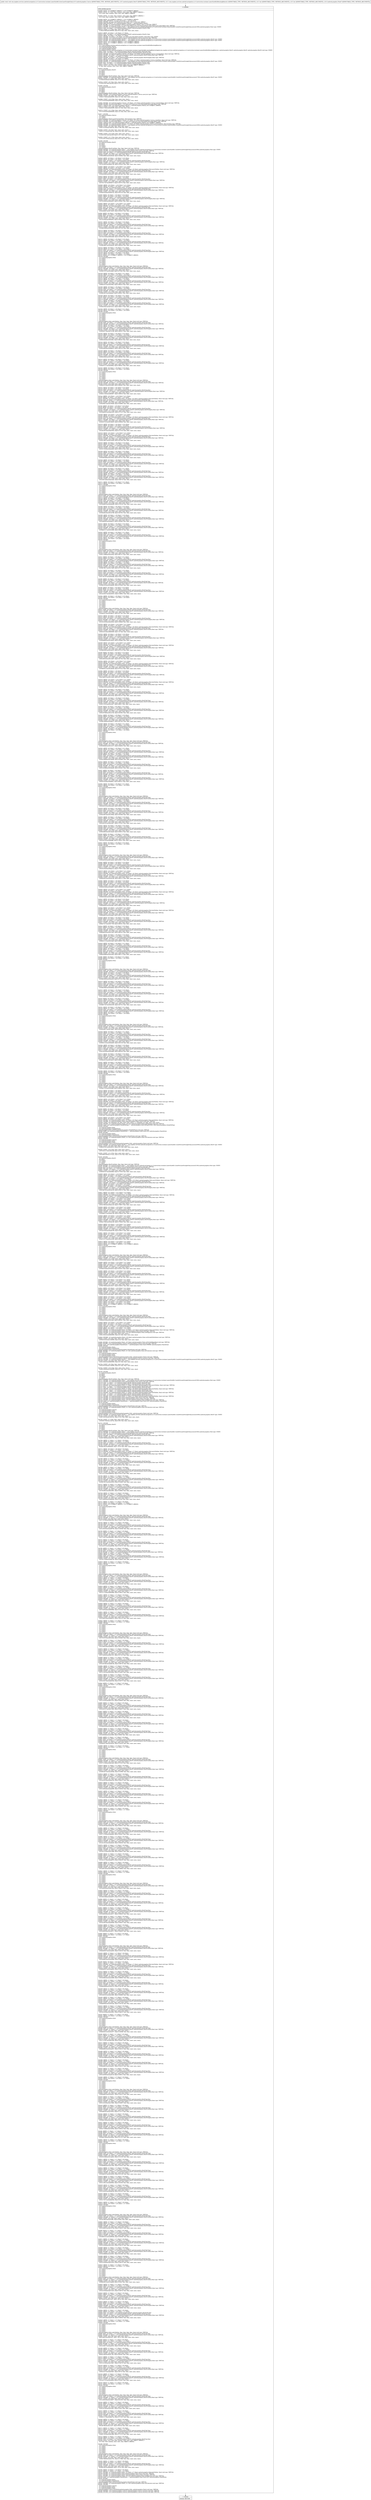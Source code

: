 digraph "CFG forcom.mapbox.services.android.navigation.ui.v5.instruction.turnlane.LanesStyleKit.drawLaneStraightOnly(Landroid\/graphics\/Canvas;Landroid\/graphics\/RectF;Lcom\/mapbox\/services\/android\/navigation\/ui\/v5\/instruction\/turnlane\/LanesStyleKit$ResizingBehavior;IILandroid\/graphics\/PointF;)V" {
Node_0 [shape=record,label="{0\:\ 0x0000|MTH_ENTER_BLOCK\l|0x0000: MOVE  (r0 I:?[OBJECT, ARRAY]) = (r19 I:?[OBJECT, ARRAY]) \l0x0002: MOVE  (r1 I:?[int, float, boolean, short, byte, char, OBJECT, ARRAY]) = \l  (r22 I:?[int, float, boolean, short, byte, char, OBJECT, ARRAY])\l \l0x0004: MOVE  (r2 I:?[int, float, boolean, short, byte, char, OBJECT, ARRAY]) = \l  (r23 I:?[int, float, boolean, short, byte, char, OBJECT, ARRAY])\l \l0x0006: MOVE  (r3 I:?[OBJECT, ARRAY]) = (r24 I:?[OBJECT, ARRAY]) \l0x0008: NEW_INSTANCE  (r4 I:java.util.Stack) =  java.util.Stack \l0x000a: INVOKE  (r4 I:java.util.Stack) java.util.Stack.\<init\>():void type: DIRECT \l0x000d: NEW_INSTANCE  (r5 I:android.graphics.Matrix) =  android.graphics.Matrix \l0x000f: INVOKE  (r5 I:android.graphics.Matrix) android.graphics.Matrix.\<init\>():void type: DIRECT \l0x0012: INVOKE  (r4 I:java.util.Stack), (r5 I:java.lang.Object) java.util.Stack.push(java.lang.Object):java.lang.Object type: VIRTUAL \l0x0015: INVOKE  (r5 I:android.graphics.Paint) =  com.mapbox.services.android.navigation.ui.v5.instruction.turnlane.LanesStyleKit.CacheForLaneStraightOnly.access$1300():android.graphics.Paint type: STATIC \l0x0019: IGET  (r6 I:float) = (r3 I:android.graphics.PointF) android.graphics.PointF.x float \l0x001b: CONST  (r7 I:?[int, float, short, byte, char]) = \l  (1106247680(0x41f00000, float:30.0) ?[int, float, short, byte, char])\l \l0x001d: ARITH  (r6 I:float) = (r6 I:float) \/ (r7 I:float) \l0x001e: IGET  (r8 I:float) = (r3 I:android.graphics.PointF) android.graphics.PointF.y float \l0x0020: ARITH  (r8 I:float) = (r8 I:float) \/ (r7 I:float) \l0x0021: INVOKE  (r6 I:float) = (r6 I:float), (r8 I:float) java.lang.Math.min(float, float):float type: STATIC \l0x0025: INVOKE  (r19 I:android.graphics.Canvas) android.graphics.Canvas.save():int type: VIRTUAL \l0x0028: INVOKE  (r8 I:android.graphics.RectF) =  com.mapbox.services.android.navigation.ui.v5.instruction.turnlane.LanesStyleKit.CacheForLaneStraightOnly.access$1400():android.graphics.RectF type: STATIC \l0x002c: INVOKE  (r9 I:android.graphics.RectF) =  com.mapbox.services.android.navigation.ui.v5.instruction.turnlane.LanesStyleKit.CacheForLaneStraightOnly.access$1500():android.graphics.RectF type: STATIC \l0x0030: MOVE  (r10 I:?[OBJECT, ARRAY]) = (r20 I:?[OBJECT, ARRAY]) \l0x0032: MOVE  (r11 I:?[OBJECT, ARRAY]) = (r21 I:?[OBJECT, ARRAY]) \l0x0034: INVOKE  \l  (r11 I:com.mapbox.services.android.navigation.ui.v5.instruction.turnlane.LanesStyleKit$ResizingBehavior)\l  (r9 I:android.graphics.RectF)\l  (r10 I:android.graphics.RectF)\l  (r8 I:android.graphics.RectF)\l com.mapbox.services.android.navigation.ui.v5.instruction.turnlane.LanesStyleKit.resizingBehaviorApply(com.mapbox.services.android.navigation.ui.v5.instruction.turnlane.LanesStyleKit$ResizingBehavior, android.graphics.RectF, android.graphics.RectF, android.graphics.RectF):void type: STATIC \l0x0037: IGET  (r9 I:float) = (r8 I:android.graphics.RectF) android.graphics.RectF.left float \l0x0039: IGET  (r10 I:float) = (r8 I:android.graphics.RectF) android.graphics.RectF.top float \l0x003b: INVOKE  (r0 I:android.graphics.Canvas), (r9 I:float), (r10 I:float) android.graphics.Canvas.translate(float, float):void type: VIRTUAL \l0x003e: INVOKE  (r9 I:float) = (r8 I:android.graphics.RectF) android.graphics.RectF.width():float type: VIRTUAL \l0x0042: ARITH  (r9 I:float) = (r9 I:float) \/ (r7 I:float) \l0x0043: INVOKE  (r8 I:float) = (r8 I:android.graphics.RectF) android.graphics.RectF.height():float type: VIRTUAL \l0x0047: ARITH  (r8 I:float) = (r8 I:float) \/ (r7 I:float) \l0x0048: INVOKE  (r0 I:android.graphics.Canvas), (r9 I:float), (r8 I:float) android.graphics.Canvas.scale(float, float):void type: VIRTUAL \l0x004b: INVOKE  (r7 I:android.graphics.RectF) =  com.mapbox.services.android.navigation.ui.v5.instruction.turnlane.LanesStyleKit.CacheForLaneStraightOnly.access$1600():android.graphics.RectF type: STATIC \l0x004f: IGET  (r8 I:float) = (r3 I:android.graphics.PointF) android.graphics.PointF.x float \l0x0051: IGET  (r3 I:float) = (r3 I:android.graphics.PointF) android.graphics.PointF.y float \l0x0053: CONST  (r9 I:?[int, float, boolean, short, byte, char, OBJECT, ARRAY]) = \l  (0 ?[int, float, boolean, short, byte, char, OBJECT, ARRAY])\l \l0x0054: INVOKE  \l  (r7 I:android.graphics.RectF)\l  (r9 I:float)\l  (r9 I:float)\l  (r8 I:float)\l  (r3 I:float)\l android.graphics.RectF.set(float, float, float, float):void type: VIRTUAL \l0x0057: INVOKE  (r3 I:android.graphics.RectF) =  com.mapbox.services.android.navigation.ui.v5.instruction.turnlane.LanesStyleKit.CacheForLaneStraightOnly.access$1700():android.graphics.RectF type: STATIC \l0x005b: CONST  (r7 I:?[int, float, short, byte, char]) = \l  (1103626240(0x41c80000, float:25.0) ?[int, float, short, byte, char])\l \l0x005d: CONST  (r8 I:?[int, float, short, byte, char]) = \l  (1102037647(0x41afc28f, float:21.97) ?[int, float, short, byte, char])\l \l0x0060: INVOKE  \l  (r3 I:android.graphics.RectF)\l  (r9 I:float)\l  (r9 I:float)\l  (r8 I:float)\l  (r7 I:float)\l android.graphics.RectF.set(float, float, float, float):void type: VIRTUAL \l0x0063: INVOKE  (r19 I:android.graphics.Canvas) android.graphics.Canvas.save():int type: VIRTUAL \l0x0066: CONST  (r8 I:?[int, float, short, byte, char]) = \l  (1084227584(0x40a00000, float:5.0) ?[int, float, short, byte, char])\l \l0x0068: CONST  (r10 I:?[int, float, short, byte, char]) = \l  (1073741824(0x40000000, float:2.0) ?[int, float, short, byte, char])\l \l0x006a: INVOKE  (r0 I:android.graphics.Canvas), (r8 I:float), (r10 I:float) android.graphics.Canvas.translate(float, float):void type: VIRTUAL \l0x006d: INVOKE  (r8 I:java.lang.Object) = (r4 I:java.util.Stack) java.util.Stack.peek():java.lang.Object type: VIRTUAL \l0x0071: CHECK_CAST  (r8 I:android.graphics.Matrix) = (android.graphics.Matrix) (r8 I:?[OBJECT, ARRAY]) \l0x0073: CONST  (r10 I:?[int, float, short, byte, char]) = \l  (1084227584(0x40a00000, float:5.0) ?[int, float, short, byte, char])\l \l0x0075: CONST  (r11 I:?[int, float, short, byte, char]) = \l  (1073741824(0x40000000, float:2.0) ?[int, float, short, byte, char])\l \l0x0077: INVOKE  \l  (r8 I:android.graphics.Matrix)\l  (r10 I:float)\l  (r11 I:float)\l android.graphics.Matrix.postTranslate(float, float):boolean type: VIRTUAL \l0x007a: INVOKE  (r0 I:android.graphics.Canvas), (r6 I:float), (r6 I:float) android.graphics.Canvas.scale(float, float):void type: VIRTUAL \l0x007d: INVOKE  (r4 I:java.lang.Object) = (r4 I:java.util.Stack) java.util.Stack.peek():java.lang.Object type: VIRTUAL \l0x0081: CHECK_CAST  (r4 I:android.graphics.Matrix) = (android.graphics.Matrix) (r4 I:?[OBJECT, ARRAY]) \l0x0083: INVOKE  (r4 I:android.graphics.Matrix), (r6 I:float), (r6 I:float) android.graphics.Matrix.postScale(float, float):boolean type: VIRTUAL \l0x0086: INVOKE  (r4 I:android.graphics.RectF) =  com.mapbox.services.android.navigation.ui.v5.instruction.turnlane.LanesStyleKit.CacheForLaneStraightOnly.access$1800():android.graphics.RectF type: STATIC \l0x008a: CONST  (r6 I:?[int, float, short, byte, char]) = \l  (1095751434(0x414fd70a, float:12.99) ?[int, float, short, byte, char])\l \l0x008d: CONST  (r8 I:?[int, float, short, byte, char]) = \l  (1091127214(0x410947ae, float:8.58) ?[int, float, short, byte, char])\l \l0x0090: CONST  (r10 I:?[int, float, short, byte, char]) = \l  (1102037647(0x41afc28f, float:21.97) ?[int, float, short, byte, char])\l \l0x0093: CONST  (r11 I:?[int, float, short, byte, char]) = \l  (1101319373(0x41a4cccd, float:20.6) ?[int, float, short, byte, char])\l \l0x0096: INVOKE  \l  (r4 I:android.graphics.RectF)\l  (r6 I:float)\l  (r8 I:float)\l  (r10 I:float)\l  (r11 I:float)\l android.graphics.RectF.set(float, float, float, float):void type: VIRTUAL \l0x0099: INVOKE  (r4 I:android.graphics.Path) =  com.mapbox.services.android.navigation.ui.v5.instruction.turnlane.LanesStyleKit.CacheForLaneStraightOnly.access$1900():android.graphics.Path type: STATIC \l0x009d: INVOKE  (r4 I:android.graphics.Path) android.graphics.Path.reset():void type: VIRTUAL \l0x00a0: IGET  (r6 I:float) = (r3 I:android.graphics.RectF) android.graphics.RectF.left float \l0x00a2: INVOKE  (r8 I:float) = (r3 I:android.graphics.RectF) android.graphics.RectF.width():float type: VIRTUAL \l0x00a6: CONST  (r10 I:?[int, float, short, byte, char]) = \l  (1058538982(0x3f1805e6, float:0.59384) ?[int, float, short, byte, char])\l \l0x00a9: ARITH  (r8 I:float) = (r8 I:float) * (r10 I:float) \l0x00ab: ARITH  (r6 I:float) = (r6 I:float) + (r8 I:float) \l0x00ac: IGET  (r8 I:float) = (r3 I:android.graphics.RectF) android.graphics.RectF.top float \l0x00ae: INVOKE  (r10 I:float) = (r3 I:android.graphics.RectF) android.graphics.RectF.height():float type: VIRTUAL \l0x00b2: CONST  (r11 I:?[int, float, short, byte, char]) = \l  (1057023832(0x3f00e758, float:0.50353) ?[int, float, short, byte, char])\l \l0x00b5: ARITH  (r10 I:float) = (r10 I:float) * (r11 I:float) \l0x00b7: ARITH  (r8 I:float) = (r8 I:float) + (r10 I:float) \l0x00b8: INVOKE  (r4 I:android.graphics.Path), (r6 I:float), (r8 I:float) android.graphics.Path.moveTo(float, float):void type: VIRTUAL \l0x00bb: IGET  (r6 I:float) = (r3 I:android.graphics.RectF) android.graphics.RectF.left float \l0x00bd: INVOKE  (r8 I:float) = (r3 I:android.graphics.RectF) android.graphics.RectF.width():float type: VIRTUAL \l0x00c1: CONST  (r10 I:?[int, float, short, byte, char]) = \l  (1059505685(0x3f26c615, float:0.65146) ?[int, float, short, byte, char])\l \l0x00c4: ARITH  (r8 I:float) = (r8 I:float) * (r10 I:float) \l0x00c6: ARITH  (r6 I:float) = (r6 I:float) + (r8 I:float) \l0x00c7: IGET  (r8 I:float) = (r3 I:android.graphics.RectF) android.graphics.RectF.top float \l0x00c9: INVOKE  (r10 I:float) = (r3 I:android.graphics.RectF) android.graphics.RectF.height():float type: VIRTUAL \l0x00cd: CONST  (r11 I:?[int, float, short, byte, char]) = \l  (1057027187(0x3f00f473, float:0.50373) ?[int, float, short, byte, char])\l \l0x00d0: ARITH  (r10 I:float) = (r10 I:float) * (r11 I:float) \l0x00d2: ARITH  (r8 I:float) = (r8 I:float) + (r10 I:float) \l0x00d3: INVOKE  (r4 I:android.graphics.Path), (r6 I:float), (r8 I:float) android.graphics.Path.lineTo(float, float):void type: VIRTUAL \l0x00d6: IGET  (r6 I:float) = (r3 I:android.graphics.RectF) android.graphics.RectF.left float \l0x00d8: INVOKE  (r8 I:float) = (r3 I:android.graphics.RectF) android.graphics.RectF.width():float type: VIRTUAL \l0x00dc: CONST  (r10 I:?[int, float, short, byte, char]) = \l  (1059501826(0x3f26b702, float:0.65123) ?[int, float, short, byte, char])\l \l0x00df: ARITH  (r8 I:float) = (r8 I:float) * (r10 I:float) \l0x00e1: ARITH  (r6 I:float) = (r6 I:float) + (r8 I:float) \l0x00e2: IGET  (r8 I:float) = (r3 I:android.graphics.RectF) android.graphics.RectF.top float \l0x00e4: INVOKE  (r10 I:float) = (r3 I:android.graphics.RectF) android.graphics.RectF.height():float type: VIRTUAL \l0x00e8: CONST  (r11 I:?[int, float, short, byte, char]) = \l  (1057025845(0x3f00ef35, float:0.50365) ?[int, float, short, byte, char])\l \l0x00eb: ARITH  (r10 I:float) = (r10 I:float) * (r11 I:float) \l0x00ed: ARITH  (r8 I:float) = (r8 I:float) + (r10 I:float) \l0x00ee: INVOKE  (r4 I:android.graphics.Path), (r6 I:float), (r8 I:float) android.graphics.Path.lineTo(float, float):void type: VIRTUAL \l0x00f1: IGET  (r6 I:float) = (r3 I:android.graphics.RectF) android.graphics.RectF.left float \l0x00f3: INVOKE  (r8 I:float) = (r3 I:android.graphics.RectF) android.graphics.RectF.width():float type: VIRTUAL \l0x00f7: CONST  (r10 I:?[int, float, short, byte, char]) = \l  (1059548467(0x3f276d33, float:0.65401) ?[int, float, short, byte, char])\l \l0x00fa: ARITH  (r8 I:float) = (r8 I:float) * (r10 I:float) \l0x00fc: ARITH  (r13 I:float) = (r6 I:float) + (r8 I:float) \l0x00fe: IGET  (r6 I:float) = (r3 I:android.graphics.RectF) android.graphics.RectF.top float \l0x0100: INVOKE  (r8 I:float) = (r3 I:android.graphics.RectF) android.graphics.RectF.height():float type: VIRTUAL \l0x0104: CONST  (r10 I:?[int, float, short, byte, char]) = \l  (1057025845(0x3f00ef35, float:0.50365) ?[int, float, short, byte, char])\l \l0x0107: ARITH  (r8 I:float) = (r8 I:float) * (r10 I:float) \l0x0109: ARITH  (r14 I:float) = (r6 I:float) + (r8 I:float) \l0x010b: IGET  (r6 I:float) = (r3 I:android.graphics.RectF) android.graphics.RectF.left float \l0x010d: INVOKE  (r8 I:float) = (r3 I:android.graphics.RectF) android.graphics.RectF.width():float type: VIRTUAL \l0x0111: CONST  (r10 I:?[int, float, short, byte, char]) = \l  (1059603496(0x3f284428, float:0.65729) ?[int, float, short, byte, char])\l \l0x0114: ARITH  (r8 I:float) = (r8 I:float) * (r10 I:float) \l0x0116: ARITH  (r15 I:float) = (r6 I:float) + (r8 I:float) \l0x0118: IGET  (r6 I:float) = (r3 I:android.graphics.RectF) android.graphics.RectF.top float \l0x011a: INVOKE  (r8 I:float) = (r3 I:android.graphics.RectF) android.graphics.RectF.height():float type: VIRTUAL \l0x011e: CONST  (r10 I:?[int, float, short, byte, char]) = \l  (1057023160(0x3f00e4b8, float:0.50349) ?[int, float, short, byte, char])\l \l0x0121: ARITH  (r8 I:float) = (r8 I:float) * (r10 I:float) \l0x0123: ARITH  (r16 I:float) = (r6 I:float) + (r8 I:float) \l0x0125: IGET  (r6 I:float) = (r3 I:android.graphics.RectF) android.graphics.RectF.left float \l0x0127: INVOKE  (r8 I:float) = (r3 I:android.graphics.RectF) android.graphics.RectF.width():float type: VIRTUAL \l0x012b: CONST  (r11 I:?[int, float, short, byte, char]) = \l  (1059654667(0x3f290c0b, float:0.66034) ?[int, float, short, byte, char])\l \l0x012e: ARITH  (r8 I:float) = (r8 I:float) * (r11 I:float) \l0x0130: ARITH  (r17 I:float) = (r6 I:float) + (r8 I:float) \l0x0132: IGET  (r6 I:float) = (r3 I:android.graphics.RectF) android.graphics.RectF.top float \l0x0134: INVOKE  (r8 I:float) = (r3 I:android.graphics.RectF) android.graphics.RectF.height():float type: VIRTUAL \l0x0138: ARITH  (r8 I:float) = (r8 I:float) * (r10 I:float) \l0x013a: ARITH  (r18 I:float) = (r6 I:float) + (r8 I:float) \l0x013c: MOVE  (r12 I:?[OBJECT, ARRAY]) = (r4 I:?[OBJECT, ARRAY]) \l0x013d: INVOKE  \l  (r12 I:android.graphics.Path)\l  (r13 I:float)\l  (r14 I:float)\l  (r15 I:float)\l  (r16 I:float)\l  (r17 I:float)\l  (r18 I:float)\l android.graphics.Path.cubicTo(float, float, float, float, float, float):void type: VIRTUAL \l0x0140: IGET  (r6 I:float) = (r3 I:android.graphics.RectF) android.graphics.RectF.left float \l0x0142: INVOKE  (r8 I:float) = (r3 I:android.graphics.RectF) android.graphics.RectF.width():float type: VIRTUAL \l0x0146: CONST  (r11 I:?[int, float, short, byte, char]) = \l  (1059876797(0x3f2c6fbd, float:0.67358) ?[int, float, short, byte, char])\l \l0x0149: ARITH  (r8 I:float) = (r8 I:float) * (r11 I:float) \l0x014b: ARITH  (r13 I:float) = (r6 I:float) + (r8 I:float) \l0x014d: IGET  (r6 I:float) = (r3 I:android.graphics.RectF) android.graphics.RectF.top float \l0x014f: INVOKE  (r8 I:float) = (r3 I:android.graphics.RectF) android.graphics.RectF.height():float type: VIRTUAL \l0x0153: ARITH  (r8 I:float) = (r8 I:float) * (r10 I:float) \l0x0155: ARITH  (r14 I:float) = (r6 I:float) + (r8 I:float) \l0x0157: IGET  (r6 I:float) = (r3 I:android.graphics.RectF) android.graphics.RectF.left float \l0x0159: INVOKE  (r8 I:float) = (r3 I:android.graphics.RectF) android.graphics.RectF.width():float type: VIRTUAL \l0x015d: CONST  (r10 I:?[int, float, short, byte, char]) = \l  (1060055475(0x3f2f29b3, float:0.68423) ?[int, float, short, byte, char])\l \l0x0160: ARITH  (r8 I:float) = (r8 I:float) * (r10 I:float) \l0x0162: ARITH  (r15 I:float) = (r6 I:float) + (r8 I:float) \l0x0164: IGET  (r6 I:float) = (r3 I:android.graphics.RectF) android.graphics.RectF.top float \l0x0166: INVOKE  (r8 I:float) = (r3 I:android.graphics.RectF) android.graphics.RectF.height():float type: VIRTUAL \l0x016a: CONST  (r11 I:?[int, float, short, byte, char]) = \l  (1056824015(0x3efddacf, float:0.49581) ?[int, float, short, byte, char])\l \l0x016d: ARITH  (r8 I:float) = (r8 I:float) * (r11 I:float) \l0x016f: ARITH  (r16 I:float) = (r6 I:float) + (r8 I:float) \l0x0171: IGET  (r6 I:float) = (r3 I:android.graphics.RectF) android.graphics.RectF.left float \l0x0173: INVOKE  (r8 I:float) = (r3 I:android.graphics.RectF) android.graphics.RectF.width():float type: VIRTUAL \l0x0177: ARITH  (r8 I:float) = (r8 I:float) * (r10 I:float) \l0x0179: ARITH  (r17 I:float) = (r6 I:float) + (r8 I:float) \l0x017b: IGET  (r6 I:float) = (r3 I:android.graphics.RectF) android.graphics.RectF.top float \l0x017d: INVOKE  (r8 I:float) = (r3 I:android.graphics.RectF) android.graphics.RectF.height():float type: VIRTUAL \l0x0181: CONST  (r11 I:?[int, float, short, byte, char]) = \l  (1056433441(0x3ef7e521, float:0.48417) ?[int, float, short, byte, char])\l \l0x0184: ARITH  (r8 I:float) = (r8 I:float) * (r11 I:float) \l0x0186: ARITH  (r18 I:float) = (r6 I:float) + (r8 I:float) \l0x0188: INVOKE  \l  (r12 I:android.graphics.Path)\l  (r13 I:float)\l  (r14 I:float)\l  (r15 I:float)\l  (r16 I:float)\l  (r17 I:float)\l  (r18 I:float)\l android.graphics.Path.cubicTo(float, float, float, float, float, float):void type: VIRTUAL \l0x018b: IGET  (r6 I:float) = (r3 I:android.graphics.RectF) android.graphics.RectF.left float \l0x018d: INVOKE  (r8 I:float) = (r3 I:android.graphics.RectF) android.graphics.RectF.width():float type: VIRTUAL \l0x0191: ARITH  (r8 I:float) = (r8 I:float) * (r10 I:float) \l0x0193: ARITH  (r13 I:float) = (r6 I:float) + (r8 I:float) \l0x0195: IGET  (r6 I:float) = (r3 I:android.graphics.RectF) android.graphics.RectF.top float \l0x0197: INVOKE  (r8 I:float) = (r3 I:android.graphics.RectF) android.graphics.RectF.height():float type: VIRTUAL \l0x019b: CONST  (r10 I:?[int, float, short, byte, char]) = \l  (1056393176(0x3ef747d8, float:0.48297) ?[int, float, short, byte, char])\l \l0x019e: ARITH  (r8 I:float) = (r8 I:float) * (r10 I:float) \l0x01a0: ARITH  (r14 I:float) = (r6 I:float) + (r8 I:float) \l0x01a2: IGET  (r6 I:float) = (r3 I:android.graphics.RectF) android.graphics.RectF.left float \l0x01a4: INVOKE  (r8 I:float) = (r3 I:android.graphics.RectF) android.graphics.RectF.width():float type: VIRTUAL \l0x01a8: CONST  (r10 I:?[int, float, short, byte, char]) = \l  (1060054636(0x3f2f266c, float:0.68418) ?[int, float, short, byte, char])\l \l0x01ab: ARITH  (r8 I:float) = (r8 I:float) * (r10 I:float) \l0x01ad: ARITH  (r15 I:float) = (r6 I:float) + (r8 I:float) \l0x01af: IGET  (r6 I:float) = (r3 I:android.graphics.RectF) android.graphics.RectF.top float \l0x01b1: INVOKE  (r8 I:float) = (r3 I:android.graphics.RectF) android.graphics.RectF.height():float type: VIRTUAL \l0x01b5: CONST  (r10 I:?[int, float, short, byte, char]) = \l  (1056344858(0x3ef68b1a, float:0.48153) ?[int, float, short, byte, char])\l \l0x01b8: ARITH  (r8 I:float) = (r8 I:float) * (r10 I:float) \l0x01ba: ARITH  (r16 I:float) = (r6 I:float) + (r8 I:float) \l0x01bc: IGET  (r6 I:float) = (r3 I:android.graphics.RectF) android.graphics.RectF.left float \l0x01be: INVOKE  (r8 I:float) = (r3 I:android.graphics.RectF) android.graphics.RectF.width():float type: VIRTUAL \l0x01c2: CONST  (r10 I:?[int, float, short, byte, char]) = \l  (1060050945(0x3f2f1801, float:0.68396) ?[int, float, short, byte, char])\l \l0x01c5: ARITH  (r8 I:float) = (r8 I:float) * (r10 I:float) \l0x01c7: ARITH  (r17 I:float) = (r6 I:float) + (r8 I:float) \l0x01c9: IGET  (r6 I:float) = (r3 I:android.graphics.RectF) android.graphics.RectF.top float \l0x01cb: INVOKE  (r8 I:float) = (r3 I:android.graphics.RectF) android.graphics.RectF.height():float type: VIRTUAL \l0x01cf: CONST  (r10 I:?[int, float, short, byte, char]) = \l  (1056307277(0x3ef5f84d, float:0.48041) ?[int, float, short, byte, char])\l \l0x01d2: ARITH  (r8 I:float) = (r8 I:float) * (r10 I:float) \l0x01d4: ARITH  (r18 I:float) = (r6 I:float) + (r8 I:float) \l0x01d6: INVOKE  \l  (r12 I:android.graphics.Path)\l  (r13 I:float)\l  (r14 I:float)\l  (r15 I:float)\l  (r16 I:float)\l  (r17 I:float)\l  (r18 I:float)\l android.graphics.Path.cubicTo(float, float, float, float, float, float):void type: VIRTUAL \l0x01d9: IGET  (r6 I:float) = (r3 I:android.graphics.RectF) android.graphics.RectF.left float \l0x01db: INVOKE  (r8 I:float) = (r3 I:android.graphics.RectF) android.graphics.RectF.width():float type: VIRTUAL \l0x01df: CONST  (r10 I:?[int, float, short, byte, char]) = \l  (1060053126(0x3f2f2086, float:0.68409) ?[int, float, short, byte, char])\l \l0x01e2: ARITH  (r8 I:float) = (r8 I:float) * (r10 I:float) \l0x01e4: ARITH  (r6 I:float) = (r6 I:float) + (r8 I:float) \l0x01e5: IGET  (r8 I:float) = (r3 I:android.graphics.RectF) android.graphics.RectF.top float \l0x01e7: INVOKE  (r10 I:float) = (r3 I:android.graphics.RectF) android.graphics.RectF.height():float type: VIRTUAL \l0x01eb: CONST  (r11 I:?[int, float, short, byte, char]) = \l  (1056311303(0x3ef60807, float:0.48053) ?[int, float, short, byte, char])\l \l0x01ee: ARITH  (r10 I:float) = (r10 I:float) * (r11 I:float) \l0x01f0: ARITH  (r8 I:float) = (r8 I:float) + (r10 I:float) \l0x01f1: INVOKE  (r4 I:android.graphics.Path), (r6 I:float), (r8 I:float) android.graphics.Path.lineTo(float, float):void type: VIRTUAL \l0x01f4: IGET  (r6 I:float) = (r3 I:android.graphics.RectF) android.graphics.RectF.left float \l0x01f6: INVOKE  (r8 I:float) = (r3 I:android.graphics.RectF) android.graphics.RectF.width():float type: VIRTUAL \l0x01fa: CONST  (r10 I:?[int, float, short, byte, char]) = \l  (1059296473(0x3f2394d9, float:0.63899) ?[int, float, short, byte, char])\l \l0x01fd: ARITH  (r8 I:float) = (r8 I:float) * (r10 I:float) \l0x01ff: ARITH  (r6 I:float) = (r6 I:float) + (r8 I:float) \l0x0200: IGET  (r8 I:float) = (r3 I:android.graphics.RectF) android.graphics.RectF.top float \l0x0202: INVOKE  (r10 I:float) = (r3 I:android.graphics.RectF) android.graphics.RectF.height():float type: VIRTUAL \l0x0206: CONST  (r11 I:?[int, float, short, byte, char]) = \l  (1052648501(0x3ebe2435, float:0.37137) ?[int, float, short, byte, char])\l \l0x0209: ARITH  (r10 I:float) = (r10 I:float) * (r11 I:float) \l0x020b: ARITH  (r8 I:float) = (r8 I:float) + (r10 I:float) \l0x020c: INVOKE  (r4 I:android.graphics.Path), (r6 I:float), (r8 I:float) android.graphics.Path.lineTo(float, float):void type: VIRTUAL \l0x020f: IGET  (r6 I:float) = (r3 I:android.graphics.RectF) android.graphics.RectF.left float \l0x0211: INVOKE  (r8 I:float) = (r3 I:android.graphics.RectF) android.graphics.RectF.width():float type: VIRTUAL \l0x0215: CONST  (r10 I:?[int, float, short, byte, char]) = \l  (1059297312(0x3f239820, float:0.63904) ?[int, float, short, byte, char])\l \l0x0218: ARITH  (r8 I:float) = (r8 I:float) * (r10 I:float) \l0x021a: ARITH  (r6 I:float) = (r6 I:float) + (r8 I:float) \l0x021b: IGET  (r8 I:float) = (r3 I:android.graphics.RectF) android.graphics.RectF.top float \l0x021d: INVOKE  (r10 I:float) = (r3 I:android.graphics.RectF) android.graphics.RectF.height():float type: VIRTUAL \l0x0221: CONST  (r11 I:?[int, float, short, byte, char]) = \l  (1052653870(0x3ebe392e, float:0.37153) ?[int, float, short, byte, char])\l \l0x0224: ARITH  (r10 I:float) = (r10 I:float) * (r11 I:float) \l0x0226: ARITH  (r8 I:float) = (r8 I:float) + (r10 I:float) \l0x0227: INVOKE  (r4 I:android.graphics.Path), (r6 I:float), (r8 I:float) android.graphics.Path.lineTo(float, float):void type: VIRTUAL \l0x022a: IGET  (r6 I:float) = (r3 I:android.graphics.RectF) android.graphics.RectF.left float \l0x022c: INVOKE  (r8 I:float) = (r3 I:android.graphics.RectF) android.graphics.RectF.width():float type: VIRTUAL \l0x0230: CONST  (r10 I:?[int, float, short, byte, char]) = \l  (1059278857(0x3f235009, float:0.63794) ?[int, float, short, byte, char])\l \l0x0233: ARITH  (r8 I:float) = (r8 I:float) * (r10 I:float) \l0x0235: ARITH  (r13 I:float) = (r6 I:float) + (r8 I:float) \l0x0237: IGET  (r6 I:float) = (r3 I:android.graphics.RectF) android.graphics.RectF.top float \l0x0239: INVOKE  (r8 I:float) = (r3 I:android.graphics.RectF) android.graphics.RectF.height():float type: VIRTUAL \l0x023d: CONST  (r10 I:?[int, float, short, byte, char]) = \l  (1052573339(0x3ebcfe9b, float:0.36913) ?[int, float, short, byte, char])\l \l0x0240: ARITH  (r8 I:float) = (r8 I:float) * (r10 I:float) \l0x0242: ARITH  (r14 I:float) = (r6 I:float) + (r8 I:float) \l0x0244: IGET  (r6 I:float) = (r3 I:android.graphics.RectF) android.graphics.RectF.left float \l0x0246: INVOKE  (r8 I:float) = (r3 I:android.graphics.RectF) android.graphics.RectF.width():float type: VIRTUAL \l0x024a: CONST  (r10 I:?[int, float, short, byte, char]) = \l  (1059268288(0x3f2326c0, float:0.63731) ?[int, float, short, byte, char])\l \l0x024d: ARITH  (r8 I:float) = (r8 I:float) * (r10 I:float) \l0x024f: ARITH  (r15 I:float) = (r6 I:float) + (r8 I:float) \l0x0251: IGET  (r6 I:float) = (r3 I:android.graphics.RectF) android.graphics.RectF.top float \l0x0253: INVOKE  (r8 I:float) = (r3 I:android.graphics.RectF) android.graphics.RectF.height():float type: VIRTUAL \l0x0257: CONST  (r11 I:?[int, float, short, byte, char]) = \l  (1052484756(0x3ebba494, float:0.36649) ?[int, float, short, byte, char])\l \l0x025a: ARITH  (r8 I:float) = (r8 I:float) * (r11 I:float) \l0x025c: ARITH  (r16 I:float) = (r6 I:float) + (r8 I:float) \l0x025e: IGET  (r6 I:float) = (r3 I:android.graphics.RectF) android.graphics.RectF.left float \l0x0260: INVOKE  (r8 I:float) = (r3 I:android.graphics.RectF) android.graphics.RectF.width():float type: VIRTUAL \l0x0264: ARITH  (r8 I:float) = (r8 I:float) * (r10 I:float) \l0x0266: ARITH  (r17 I:float) = (r6 I:float) + (r8 I:float) \l0x0268: IGET  (r6 I:float) = (r3 I:android.graphics.RectF) android.graphics.RectF.top float \l0x026a: INVOKE  (r8 I:float) = (r3 I:android.graphics.RectF) android.graphics.RectF.height():float type: VIRTUAL \l0x026e: CONST  (r11 I:?[int, float, short, byte, char]) = \l  (1052392146(0x3eba3ad2, float:0.36373) ?[int, float, short, byte, char])\l \l0x0271: ARITH  (r8 I:float) = (r8 I:float) * (r11 I:float) \l0x0273: ARITH  (r18 I:float) = (r6 I:float) + (r8 I:float) \l0x0275: INVOKE  \l  (r12 I:android.graphics.Path)\l  (r13 I:float)\l  (r14 I:float)\l  (r15 I:float)\l  (r16 I:float)\l  (r17 I:float)\l  (r18 I:float)\l android.graphics.Path.cubicTo(float, float, float, float, float, float):void type: VIRTUAL \l0x0278: IGET  (r6 I:float) = (r3 I:android.graphics.RectF) android.graphics.RectF.left float \l0x027a: INVOKE  (r8 I:float) = (r3 I:android.graphics.RectF) android.graphics.RectF.width():float type: VIRTUAL \l0x027e: ARITH  (r8 I:float) = (r8 I:float) * (r10 I:float) \l0x0280: ARITH  (r13 I:float) = (r6 I:float) + (r8 I:float) \l0x0282: IGET  (r6 I:float) = (r3 I:android.graphics.RectF) android.graphics.RectF.top float \l0x0284: INVOKE  (r8 I:float) = (r3 I:android.graphics.RectF) android.graphics.RectF.height():float type: VIRTUAL \l0x0288: CONST  (r10 I:?[int, float, short, byte, char]) = \l  (1052009625(0x3eb46499, float:0.35233) ?[int, float, short, byte, char])\l \l0x028b: ARITH  (r8 I:float) = (r8 I:float) * (r10 I:float) \l0x028d: ARITH  (r14 I:float) = (r6 I:float) + (r8 I:float) \l0x028f: IGET  (r6 I:float) = (r3 I:android.graphics.RectF) android.graphics.RectF.left float \l0x0291: INVOKE  (r8 I:float) = (r3 I:android.graphics.RectF) android.graphics.RectF.width():float type: VIRTUAL \l0x0295: CONST  (r10 I:?[int, float, short, byte, char]) = \l  (1059444616(0x3f25d788, float:0.64782) ?[int, float, short, byte, char])\l \l0x0298: ARITH  (r8 I:float) = (r8 I:float) * (r10 I:float) \l0x029a: ARITH  (r15 I:float) = (r6 I:float) + (r8 I:float) \l0x029c: IGET  (r6 I:float) = (r3 I:android.graphics.RectF) android.graphics.RectF.top float \l0x029e: INVOKE  (r8 I:float) = (r3 I:android.graphics.RectF) android.graphics.RectF.height():float type: VIRTUAL \l0x02a2: CONST  (r10 I:?[int, float, short, byte, char]) = \l  (1051699582(0x3eafa97e, float:0.34309) ?[int, float, short, byte, char])\l \l0x02a5: ARITH  (r8 I:float) = (r8 I:float) * (r10 I:float) \l0x02a7: ARITH  (r16 I:float) = (r6 I:float) + (r8 I:float) \l0x02a9: IGET  (r6 I:float) = (r3 I:android.graphics.RectF) android.graphics.RectF.left float \l0x02ab: INVOKE  (r8 I:float) = (r3 I:android.graphics.RectF) android.graphics.RectF.width():float type: VIRTUAL \l0x02af: CONST  (r11 I:?[int, float, short, byte, char]) = \l  (1059662217(0x3f292989, float:0.66079) ?[int, float, short, byte, char])\l \l0x02b2: ARITH  (r8 I:float) = (r8 I:float) * (r11 I:float) \l0x02b4: ARITH  (r17 I:float) = (r6 I:float) + (r8 I:float) \l0x02b6: IGET  (r6 I:float) = (r3 I:android.graphics.RectF) android.graphics.RectF.top float \l0x02b8: INVOKE  (r8 I:float) = (r3 I:android.graphics.RectF) android.graphics.RectF.height():float type: VIRTUAL \l0x02bc: ARITH  (r8 I:float) = (r8 I:float) * (r10 I:float) \l0x02be: ARITH  (r18 I:float) = (r6 I:float) + (r8 I:float) \l0x02c0: INVOKE  \l  (r12 I:android.graphics.Path)\l  (r13 I:float)\l  (r14 I:float)\l  (r15 I:float)\l  (r16 I:float)\l  (r17 I:float)\l  (r18 I:float)\l android.graphics.Path.cubicTo(float, float, float, float, float, float):void type: VIRTUAL \l0x02c3: IGET  (r6 I:float) = (r3 I:android.graphics.RectF) android.graphics.RectF.left float \l0x02c5: INVOKE  (r8 I:float) = (r3 I:android.graphics.RectF) android.graphics.RectF.width():float type: VIRTUAL \l0x02c9: CONST  (r11 I:?[int, float, short, byte, char]) = \l  (1059775966(0x3f2ae5de, float:0.66757) ?[int, float, short, byte, char])\l \l0x02cc: ARITH  (r8 I:float) = (r8 I:float) * (r11 I:float) \l0x02ce: ARITH  (r13 I:float) = (r6 I:float) + (r8 I:float) \l0x02d0: IGET  (r6 I:float) = (r3 I:android.graphics.RectF) android.graphics.RectF.top float \l0x02d2: INVOKE  (r8 I:float) = (r3 I:android.graphics.RectF) android.graphics.RectF.height():float type: VIRTUAL \l0x02d6: ARITH  (r8 I:float) = (r8 I:float) * (r10 I:float) \l0x02d8: ARITH  (r14 I:float) = (r6 I:float) + (r8 I:float) \l0x02da: IGET  (r6 I:float) = (r3 I:android.graphics.RectF) android.graphics.RectF.left float \l0x02dc: INVOKE  (r8 I:float) = (r3 I:android.graphics.RectF) android.graphics.RectF.width():float type: VIRTUAL \l0x02e0: CONST  (r10 I:?[int, float, short, byte, char]) = \l  (1059879817(0x3f2c7b89, float:0.67376) ?[int, float, short, byte, char])\l \l0x02e3: ARITH  (r8 I:float) = (r8 I:float) * (r10 I:float) \l0x02e5: ARITH  (r15 I:float) = (r6 I:float) + (r8 I:float) \l0x02e7: IGET  (r6 I:float) = (r3 I:android.graphics.RectF) android.graphics.RectF.top float \l0x02e9: INVOKE  (r8 I:float) = (r3 I:android.graphics.RectF) android.graphics.RectF.height():float type: VIRTUAL \l0x02ed: CONST  (r10 I:?[int, float, short, byte, char]) = \l  (1051782797(0x3eb0ee8d, float:0.34557) ?[int, float, short, byte, char])\l \l0x02f0: ARITH  (r8 I:float) = (r8 I:float) * (r10 I:float) \l0x02f2: ARITH  (r16 I:float) = (r6 I:float) + (r8 I:float) \l0x02f4: IGET  (r6 I:float) = (r3 I:android.graphics.RectF) android.graphics.RectF.left float \l0x02f6: INVOKE  (r8 I:float) = (r3 I:android.graphics.RectF) android.graphics.RectF.width():float type: VIRTUAL \l0x02fa: CONST  (r10 I:?[int, float, short, byte, char]) = \l  (1059951624(0x3f2d9408, float:0.67804) ?[int, float, short, byte, char])\l \l0x02fd: ARITH  (r8 I:float) = (r8 I:float) * (r10 I:float) \l0x02ff: ARITH  (r17 I:float) = (r6 I:float) + (r8 I:float) \l0x0301: IGET  (r6 I:float) = (r3 I:android.graphics.RectF) android.graphics.RectF.top float \l0x0303: INVOKE  (r8 I:float) = (r3 I:android.graphics.RectF) android.graphics.RectF.height():float type: VIRTUAL \l0x0307: CONST  (r10 I:?[int, float, short, byte, char]) = \l  (1051918357(0x3eb30015, float:0.34961) ?[int, float, short, byte, char])\l \l0x030a: ARITH  (r8 I:float) = (r8 I:float) * (r10 I:float) \l0x030c: ARITH  (r18 I:float) = (r6 I:float) + (r8 I:float) \l0x030e: INVOKE  \l  (r12 I:android.graphics.Path)\l  (r13 I:float)\l  (r14 I:float)\l  (r15 I:float)\l  (r16 I:float)\l  (r17 I:float)\l  (r18 I:float)\l android.graphics.Path.cubicTo(float, float, float, float, float, float):void type: VIRTUAL \l0x0311: IGET  (r6 I:float) = (r3 I:android.graphics.RectF) android.graphics.RectF.left float \l0x0313: INVOKE  (r8 I:float) = (r3 I:android.graphics.RectF) android.graphics.RectF.width():float type: VIRTUAL \l0x0317: CONST  (r10 I:?[int, float, short, byte, char]) = \l  (1059950114(0x3f2d8e22, float:0.67795) ?[int, float, short, byte, char])\l \l0x031a: ARITH  (r8 I:float) = (r8 I:float) * (r10 I:float) \l0x031c: ARITH  (r6 I:float) = (r6 I:float) + (r8 I:float) \l0x031d: IGET  (r8 I:float) = (r3 I:android.graphics.RectF) android.graphics.RectF.top float \l0x031f: INVOKE  (r10 I:float) = (r3 I:android.graphics.RectF) android.graphics.RectF.height():float type: VIRTUAL \l0x0323: CONST  (r11 I:?[int, float, short, byte, char]) = \l  (1051914330(0x3eb2f05a, float:0.34949) ?[int, float, short, byte, char])\l \l0x0326: ARITH  (r10 I:float) = (r10 I:float) * (r11 I:float) \l0x0328: ARITH  (r8 I:float) = (r8 I:float) + (r10 I:float) \l0x0329: INVOKE  (r4 I:android.graphics.Path), (r6 I:float), (r8 I:float) android.graphics.Path.lineTo(float, float):void type: VIRTUAL \l0x032c: IGET  (r6 I:float) = (r3 I:android.graphics.RectF) android.graphics.RectF.left float \l0x032e: INVOKE  (r8 I:float) = (r3 I:android.graphics.RectF) android.graphics.RectF.width():float type: VIRTUAL \l0x0332: CONST  (r10 I:?[int, float, short, byte, char]) = \l  (1065353216(0x3f800000, float:1.0) ?[int, float, short, byte, char])\l \l0x0334: ARITH  (r8 I:float) = (r8 I:float) * (r10 I:float) \l0x0336: ARITH  (r6 I:float) = (r6 I:float) + (r8 I:float) \l0x0337: IGET  (r8 I:float) = (r3 I:android.graphics.RectF) android.graphics.RectF.top float \l0x0339: INVOKE  (r10 I:float) = (r3 I:android.graphics.RectF) android.graphics.RectF.height():float type: VIRTUAL \l0x033d: CONST  (r11 I:?[int, float, short, byte, char]) = \l  (1058368693(0x3f156cb5, float:0.58369) ?[int, float, short, byte, char])\l \l0x0340: ARITH  (r10 I:float) = (r10 I:float) * (r11 I:float) \l0x0342: ARITH  (r8 I:float) = (r8 I:float) + (r10 I:float) \l0x0343: INVOKE  (r4 I:android.graphics.Path), (r6 I:float), (r8 I:float) android.graphics.Path.lineTo(float, float):void type: VIRTUAL \l0x0346: IGET  (r6 I:float) = (r3 I:android.graphics.RectF) android.graphics.RectF.left float \l0x0348: INVOKE  (r8 I:float) = (r3 I:android.graphics.RectF) android.graphics.RectF.width():float type: VIRTUAL \l0x034c: CONST  (r10 I:?[int, float, short, byte, char]) = \l  (1059902802(0x3f2cd552, float:0.67513) ?[int, float, short, byte, char])\l \l0x034f: ARITH  (r8 I:float) = (r8 I:float) * (r10 I:float) \l0x0351: ARITH  (r6 I:float) = (r6 I:float) + (r8 I:float) \l0x0352: IGET  (r8 I:float) = (r3 I:android.graphics.RectF) android.graphics.RectF.top float \l0x0354: INVOKE  (r10 I:float) = (r3 I:android.graphics.RectF) android.graphics.RectF.height():float type: VIRTUAL \l0x0358: CONST  (r11 I:?[int, float, short, byte, char]) = \l  (1062290535(0x3f514467, float:0.81745) ?[int, float, short, byte, char])\l \l0x035b: ARITH  (r10 I:float) = (r10 I:float) * (r11 I:float) \l0x035d: ARITH  (r8 I:float) = (r8 I:float) + (r10 I:float) \l0x035e: INVOKE  (r4 I:android.graphics.Path), (r6 I:float), (r8 I:float) android.graphics.Path.lineTo(float, float):void type: VIRTUAL \l0x0361: IGET  (r6 I:float) = (r3 I:android.graphics.RectF) android.graphics.RectF.left float \l0x0363: INVOKE  (r8 I:float) = (r3 I:android.graphics.RectF) android.graphics.RectF.width():float type: VIRTUAL \l0x0367: CONST  (r10 I:?[int, float, short, byte, char]) = \l  (1059904312(0x3f2cdb38, float:0.67522) ?[int, float, short, byte, char])\l \l0x036a: ARITH  (r8 I:float) = (r8 I:float) * (r10 I:float) \l0x036c: ARITH  (r6 I:float) = (r6 I:float) + (r8 I:float) \l0x036d: IGET  (r8 I:float) = (r3 I:android.graphics.RectF) android.graphics.RectF.top float \l0x036f: INVOKE  (r10 I:float) = (r3 I:android.graphics.RectF) android.graphics.RectF.height():float type: VIRTUAL \l0x0373: CONST  (r11 I:?[int, float, short, byte, char]) = \l  (1062288522(0x3f513c8a, float:0.81733) ?[int, float, short, byte, char])\l \l0x0376: ARITH  (r10 I:float) = (r10 I:float) * (r11 I:float) \l0x0378: ARITH  (r8 I:float) = (r8 I:float) + (r10 I:float) \l0x0379: INVOKE  (r4 I:android.graphics.Path), (r6 I:float), (r8 I:float) android.graphics.Path.lineTo(float, float):void type: VIRTUAL \l0x037c: IGET  (r6 I:float) = (r3 I:android.graphics.RectF) android.graphics.RectF.left float \l0x037e: INVOKE  (r8 I:float) = (r3 I:android.graphics.RectF) android.graphics.RectF.width():float type: VIRTUAL \l0x0382: CONST  (r10 I:?[int, float, short, byte, char]) = \l  (1059832505(0x3f2bc2b9, float:0.67094) ?[int, float, short, byte, char])\l \l0x0385: ARITH  (r8 I:float) = (r8 I:float) * (r10 I:float) \l0x0387: ARITH  (r13 I:float) = (r6 I:float) + (r8 I:float) \l0x0389: IGET  (r6 I:float) = (r3 I:android.graphics.RectF) android.graphics.RectF.top float \l0x038b: INVOKE  (r8 I:float) = (r3 I:android.graphics.RectF) android.graphics.RectF.height():float type: VIRTUAL \l0x038f: CONST  (r10 I:?[int, float, short, byte, char]) = \l  (1062356302(0x3f52454e, float:0.82137) ?[int, float, short, byte, char])\l \l0x0392: ARITH  (r8 I:float) = (r8 I:float) * (r10 I:float) \l0x0394: ARITH  (r14 I:float) = (r6 I:float) + (r8 I:float) \l0x0396: IGET  (r6 I:float) = (r3 I:android.graphics.RectF) android.graphics.RectF.left float \l0x0398: INVOKE  (r8 I:float) = (r3 I:android.graphics.RectF) android.graphics.RectF.width():float type: VIRTUAL \l0x039c: CONST  (r10 I:?[int, float, short, byte, char]) = \l  (1059727815(0x3f2a29c7, float:0.6647) ?[int, float, short, byte, char])\l \l0x039f: ARITH  (r8 I:float) = (r8 I:float) * (r10 I:float) \l0x03a1: ARITH  (r15 I:float) = (r6 I:float) + (r8 I:float) \l0x03a3: IGET  (r6 I:float) = (r3 I:android.graphics.RectF) android.graphics.RectF.top float \l0x03a5: INVOKE  (r8 I:float) = (r3 I:android.graphics.RectF) android.graphics.RectF.height():float type: VIRTUAL \l0x03a9: CONST  (r10 I:?[int, float, short, byte, char]) = \l  (1062397909(0x3f52e7d5, float:0.82385) ?[int, float, short, byte, char])\l \l0x03ac: ARITH  (r8 I:float) = (r8 I:float) * (r10 I:float) \l0x03ae: ARITH  (r16 I:float) = (r6 I:float) + (r8 I:float) \l0x03b0: IGET  (r6 I:float) = (r3 I:android.graphics.RectF) android.graphics.RectF.left float \l0x03b2: INVOKE  (r8 I:float) = (r3 I:android.graphics.RectF) android.graphics.RectF.width():float type: VIRTUAL \l0x03b6: CONST  (r11 I:?[int, float, short, byte, char]) = \l  (1059614066(0x3f286d72, float:0.65792) ?[int, float, short, byte, char])\l \l0x03b9: ARITH  (r8 I:float) = (r8 I:float) * (r11 I:float) \l0x03bb: ARITH  (r17 I:float) = (r6 I:float) + (r8 I:float) \l0x03bd: IGET  (r6 I:float) = (r3 I:android.graphics.RectF) android.graphics.RectF.top float \l0x03bf: INVOKE  (r8 I:float) = (r3 I:android.graphics.RectF) android.graphics.RectF.height():float type: VIRTUAL \l0x03c3: ARITH  (r8 I:float) = (r8 I:float) * (r10 I:float) \l0x03c5: ARITH  (r18 I:float) = (r6 I:float) + (r8 I:float) \l0x03c7: INVOKE  \l  (r12 I:android.graphics.Path)\l  (r13 I:float)\l  (r14 I:float)\l  (r15 I:float)\l  (r16 I:float)\l  (r17 I:float)\l  (r18 I:float)\l android.graphics.Path.cubicTo(float, float, float, float, float, float):void type: VIRTUAL \l0x03ca: IGET  (r6 I:float) = (r3 I:android.graphics.RectF) android.graphics.RectF.left float \l0x03cc: INVOKE  (r8 I:float) = (r3 I:android.graphics.RectF) android.graphics.RectF.width():float type: VIRTUAL \l0x03d0: CONST  (r11 I:?[int, float, short, byte, char]) = \l  (1059396465(0x3f251b71, float:0.64495) ?[int, float, short, byte, char])\l \l0x03d3: ARITH  (r8 I:float) = (r8 I:float) * (r11 I:float) \l0x03d5: ARITH  (r13 I:float) = (r6 I:float) + (r8 I:float) \l0x03d7: IGET  (r6 I:float) = (r3 I:android.graphics.RectF) android.graphics.RectF.top float \l0x03d9: INVOKE  (r8 I:float) = (r3 I:android.graphics.RectF) android.graphics.RectF.height():float type: VIRTUAL \l0x03dd: ARITH  (r8 I:float) = (r8 I:float) * (r10 I:float) \l0x03df: ARITH  (r14 I:float) = (r6 I:float) + (r8 I:float) \l0x03e1: IGET  (r6 I:float) = (r3 I:android.graphics.RectF) android.graphics.RectF.left float \l0x03e3: INVOKE  (r8 I:float) = (r3 I:android.graphics.RectF) android.graphics.RectF.width():float type: VIRTUAL \l0x03e7: CONST  (r10 I:?[int, float, short, byte, char]) = \l  (1059220808(0x3f226d48, float:0.63448) ?[int, float, short, byte, char])\l \l0x03ea: ARITH  (r8 I:float) = (r8 I:float) * (r10 I:float) \l0x03ec: ARITH  (r15 I:float) = (r6 I:float) + (r8 I:float) \l0x03ee: IGET  (r6 I:float) = (r3 I:android.graphics.RectF) android.graphics.RectF.top float \l0x03f0: INVOKE  (r8 I:float) = (r3 I:android.graphics.RectF) android.graphics.RectF.height():float type: VIRTUAL \l0x03f4: CONST  (r11 I:?[int, float, short, byte, char]) = \l  (1062242888(0x3f508a48, float:0.81461) ?[int, float, short, byte, char])\l \l0x03f7: ARITH  (r8 I:float) = (r8 I:float) * (r11 I:float) \l0x03f9: ARITH  (r16 I:float) = (r6 I:float) + (r8 I:float) \l0x03fb: IGET  (r6 I:float) = (r3 I:android.graphics.RectF) android.graphics.RectF.left float \l0x03fd: INVOKE  (r8 I:float) = (r3 I:android.graphics.RectF) android.graphics.RectF.width():float type: VIRTUAL \l0x0401: ARITH  (r8 I:float) = (r8 I:float) * (r10 I:float) \l0x0403: ARITH  (r17 I:float) = (r6 I:float) + (r8 I:float) \l0x0405: IGET  (r6 I:float) = (r3 I:android.graphics.RectF) android.graphics.RectF.top float \l0x0407: INVOKE  (r8 I:float) = (r3 I:android.graphics.RectF) android.graphics.RectF.height():float type: VIRTUAL \l0x040b: CONST  (r11 I:?[int, float, short, byte, char]) = \l  (1062051628(0x3f4d9f2c, float:0.80321) ?[int, float, short, byte, char])\l \l0x040e: ARITH  (r8 I:float) = (r8 I:float) * (r11 I:float) \l0x0410: ARITH  (r18 I:float) = (r6 I:float) + (r8 I:float) \l0x0412: INVOKE  \l  (r12 I:android.graphics.Path)\l  (r13 I:float)\l  (r14 I:float)\l  (r15 I:float)\l  (r16 I:float)\l  (r17 I:float)\l  (r18 I:float)\l android.graphics.Path.cubicTo(float, float, float, float, float, float):void type: VIRTUAL \l0x0415: IGET  (r6 I:float) = (r3 I:android.graphics.RectF) android.graphics.RectF.left float \l0x0417: INVOKE  (r8 I:float) = (r3 I:android.graphics.RectF) android.graphics.RectF.width():float type: VIRTUAL \l0x041b: ARITH  (r8 I:float) = (r8 I:float) * (r10 I:float) \l0x041d: ARITH  (r13 I:float) = (r6 I:float) + (r8 I:float) \l0x041f: IGET  (r6 I:float) = (r3 I:android.graphics.RectF) android.graphics.RectF.top float \l0x0421: INVOKE  (r8 I:float) = (r3 I:android.graphics.RectF) android.graphics.RectF.height():float type: VIRTUAL \l0x0425: CONST  (r10 I:?[int, float, short, byte, char]) = \l  (1062005323(0x3f4cea4b, float:0.80045) ?[int, float, short, byte, char])\l \l0x0428: ARITH  (r8 I:float) = (r8 I:float) * (r10 I:float) \l0x042a: ARITH  (r14 I:float) = (r6 I:float) + (r8 I:float) \l0x042c: IGET  (r6 I:float) = (r3 I:android.graphics.RectF) android.graphics.RectF.left float \l0x042e: INVOKE  (r8 I:float) = (r3 I:android.graphics.RectF) android.graphics.RectF.width():float type: VIRTUAL \l0x0432: CONST  (r10 I:?[int, float, short, byte, char]) = \l  (1059230874(0x3f22949a, float:0.63508) ?[int, float, short, byte, char])\l \l0x0435: ARITH  (r8 I:float) = (r8 I:float) * (r10 I:float) \l0x0437: ARITH  (r15 I:float) = (r6 I:float) + (r8 I:float) \l0x0439: IGET  (r6 I:float) = (r3 I:android.graphics.RectF) android.graphics.RectF.top float \l0x043b: INVOKE  (r8 I:float) = (r3 I:android.graphics.RectF) android.graphics.RectF.height():float type: VIRTUAL \l0x043f: CONST  (r10 I:?[int, float, short, byte, char]) = \l  (1061961031(0x3f4c3d47, float:0.79781) ?[int, float, short, byte, char])\l \l0x0442: ARITH  (r8 I:float) = (r8 I:float) * (r10 I:float) \l0x0444: ARITH  (r16 I:float) = (r6 I:float) + (r8 I:float) \l0x0446: IGET  (r6 I:float) = (r3 I:android.graphics.RectF) android.graphics.RectF.left float \l0x0448: INVOKE  (r8 I:float) = (r3 I:android.graphics.RectF) android.graphics.RectF.width():float type: VIRTUAL \l0x044c: CONST  (r10 I:?[int, float, short, byte, char]) = \l  (1059249833(0x3f22dea9, float:0.63621) ?[int, float, short, byte, char])\l \l0x044f: ARITH  (r8 I:float) = (r8 I:float) * (r10 I:float) \l0x0451: ARITH  (r17 I:float) = (r6 I:float) + (r8 I:float) \l0x0453: IGET  (r6 I:float) = (r3 I:android.graphics.RectF) android.graphics.RectF.top float \l0x0455: INVOKE  (r8 I:float) = (r3 I:android.graphics.RectF) android.graphics.RectF.height():float type: VIRTUAL \l0x0459: CONST  (r10 I:?[int, float, short, byte, char]) = \l  (1061920765(0x3f4b9ffd, float:0.79541) ?[int, float, short, byte, char])\l \l0x045c: ARITH  (r8 I:float) = (r8 I:float) * (r10 I:float) \l0x045e: ARITH  (r18 I:float) = (r6 I:float) + (r8 I:float) \l0x0460: INVOKE  \l  (r12 I:android.graphics.Path)\l  (r13 I:float)\l  (r14 I:float)\l  (r15 I:float)\l  (r16 I:float)\l  (r17 I:float)\l  (r18 I:float)\l android.graphics.Path.cubicTo(float, float, float, float, float, float):void type: VIRTUAL \l0x0463: IGET  (r6 I:float) = (r3 I:android.graphics.RectF) android.graphics.RectF.left float \l0x0465: INVOKE  (r8 I:float) = (r3 I:android.graphics.RectF) android.graphics.RectF.width():float type: VIRTUAL \l0x0469: CONST  (r10 I:?[int, float, short, byte, char]) = \l  (1059249162(0x3f22dc0a, float:0.63617) ?[int, float, short, byte, char])\l \l0x046c: ARITH  (r8 I:float) = (r8 I:float) * (r10 I:float) \l0x046e: ARITH  (r6 I:float) = (r6 I:float) + (r8 I:float) \l0x046f: IGET  (r8 I:float) = (r3 I:android.graphics.RectF) android.graphics.RectF.top float \l0x0471: INVOKE  (r10 I:float) = (r3 I:android.graphics.RectF) android.graphics.RectF.height():float type: VIRTUAL \l0x0475: CONST  (r11 I:?[int, float, short, byte, char]) = \l  (1061923450(0x3f4baa7a, float:0.79557) ?[int, float, short, byte, char])\l \l0x0478: ARITH  (r10 I:float) = (r10 I:float) * (r11 I:float) \l0x047a: ARITH  (r8 I:float) = (r8 I:float) + (r10 I:float) \l0x047b: INVOKE  (r4 I:android.graphics.Path), (r6 I:float), (r8 I:float) android.graphics.Path.lineTo(float, float):void type: VIRTUAL \l0x047e: IGET  (r6 I:float) = (r3 I:android.graphics.RectF) android.graphics.RectF.left float \l0x0480: INVOKE  (r8 I:float) = (r3 I:android.graphics.RectF) android.graphics.RectF.width():float type: VIRTUAL \l0x0484: CONST  (r10 I:?[int, float, short, byte, char]) = \l  (1060005814(0x3f2e67b6, float:0.68127) ?[int, float, short, byte, char])\l \l0x0487: ARITH  (r8 I:float) = (r8 I:float) * (r10 I:float) \l0x0489: ARITH  (r6 I:float) = (r6 I:float) + (r8 I:float) \l0x048a: IGET  (r8 I:float) = (r3 I:android.graphics.RectF) android.graphics.RectF.top float \l0x048c: INVOKE  (r10 I:float) = (r3 I:android.graphics.RectF) android.graphics.RectF.height():float type: VIRTUAL \l0x0490: CONST  (r11 I:?[int, float, short, byte, char]) = \l  (1060092049(0x3f2fb891, float:0.68641) ?[int, float, short, byte, char])\l \l0x0493: ARITH  (r10 I:float) = (r10 I:float) * (r11 I:float) \l0x0495: ARITH  (r8 I:float) = (r8 I:float) + (r10 I:float) \l0x0496: INVOKE  (r4 I:android.graphics.Path), (r6 I:float), (r8 I:float) android.graphics.Path.lineTo(float, float):void type: VIRTUAL \l0x0499: IGET  (r6 I:float) = (r3 I:android.graphics.RectF) android.graphics.RectF.left float \l0x049b: INVOKE  (r8 I:float) = (r3 I:android.graphics.RectF) android.graphics.RectF.width():float type: VIRTUAL \l0x049f: CONST  (r10 I:?[int, float, short, byte, char]) = \l  (1060003465(0x3f2e5e89, float:0.68113) ?[int, float, short, byte, char])\l \l0x04a2: ARITH  (r8 I:float) = (r8 I:float) * (r10 I:float) \l0x04a4: ARITH  (r6 I:float) = (r6 I:float) + (r8 I:float) \l0x04a5: IGET  (r8 I:float) = (r3 I:android.graphics.RectF) android.graphics.RectF.top float \l0x04a7: INVOKE  (r10 I:float) = (r3 I:android.graphics.RectF) android.graphics.RectF.height():float type: VIRTUAL \l0x04ab: CONST  (r11 I:?[int, float, short, byte, char]) = \l  (1060094062(0x3f2fc06e, float:0.68653) ?[int, float, short, byte, char])\l \l0x04ae: ARITH  (r10 I:float) = (r10 I:float) * (r11 I:float) \l0x04b0: ARITH  (r8 I:float) = (r8 I:float) + (r10 I:float) \l0x04b1: INVOKE  (r4 I:android.graphics.Path), (r6 I:float), (r8 I:float) android.graphics.Path.lineTo(float, float):void type: VIRTUAL \l0x04b4: IGET  (r6 I:float) = (r3 I:android.graphics.RectF) android.graphics.RectF.left float \l0x04b6: INVOKE  (r8 I:float) = (r3 I:android.graphics.RectF) android.graphics.RectF.width():float type: VIRTUAL \l0x04ba: CONST  (r10 I:?[int, float, short, byte, char]) = \l  (1060006653(0x3f2e6afd, float:0.68132) ?[int, float, short, byte, char])\l \l0x04bd: ARITH  (r8 I:float) = (r8 I:float) * (r10 I:float) \l0x04bf: ARITH  (r13 I:float) = (r6 I:float) + (r8 I:float) \l0x04c1: IGET  (r6 I:float) = (r3 I:android.graphics.RectF) android.graphics.RectF.top float \l0x04c3: INVOKE  (r8 I:float) = (r3 I:android.graphics.RectF) android.graphics.RectF.height():float type: VIRTUAL \l0x04c7: CONST  (r10 I:?[int, float, short, byte, char]) = \l  (1060075272(0x3f2f7708, float:0.68541) ?[int, float, short, byte, char])\l \l0x04ca: ARITH  (r8 I:float) = (r8 I:float) * (r10 I:float) \l0x04cc: ARITH  (r14 I:float) = (r6 I:float) + (r8 I:float) \l0x04ce: IGET  (r6 I:float) = (r3 I:android.graphics.RectF) android.graphics.RectF.left float \l0x04d0: INVOKE  (r8 I:float) = (r3 I:android.graphics.RectF) android.graphics.RectF.width():float type: VIRTUAL \l0x04d4: CONST  (r10 I:?[int, float, short, byte, char]) = \l  (1060008163(0x3f2e70e3, float:0.68141) ?[int, float, short, byte, char])\l \l0x04d7: ARITH  (r8 I:float) = (r8 I:float) * (r10 I:float) \l0x04d9: ARITH  (r15 I:float) = (r6 I:float) + (r8 I:float) \l0x04db: IGET  (r6 I:float) = (r3 I:android.graphics.RectF) android.graphics.RectF.top float \l0x04dd: INVOKE  (r8 I:float) = (r3 I:android.graphics.RectF) android.graphics.RectF.height():float type: VIRTUAL \l0x04e1: CONST  (r11 I:?[int, float, short, byte, char]) = \l  (1060051112(0x3f2f18a8, float:0.68397) ?[int, float, short, byte, char])\l \l0x04e4: ARITH  (r8 I:float) = (r8 I:float) * (r11 I:float) \l0x04e6: ARITH  (r16 I:float) = (r6 I:float) + (r8 I:float) \l0x04e8: IGET  (r6 I:float) = (r3 I:android.graphics.RectF) android.graphics.RectF.left float \l0x04ea: INVOKE  (r8 I:float) = (r3 I:android.graphics.RectF) android.graphics.RectF.width():float type: VIRTUAL \l0x04ee: ARITH  (r8 I:float) = (r8 I:float) * (r10 I:float) \l0x04f0: ARITH  (r17 I:float) = (r6 I:float) + (r8 I:float) \l0x04f2: IGET  (r6 I:float) = (r3 I:android.graphics.RectF) android.graphics.RectF.top float \l0x04f4: INVOKE  (r8 I:float) = (r3 I:android.graphics.RectF) android.graphics.RectF.height():float type: VIRTUAL \l0x04f8: CONST  (r11 I:?[int, float, short, byte, char]) = \l  (1060030980(0x3f2eca04, float:0.68277) ?[int, float, short, byte, char])\l \l0x04fb: ARITH  (r8 I:float) = (r8 I:float) * (r11 I:float) \l0x04fd: ARITH  (r18 I:float) = (r6 I:float) + (r8 I:float) \l0x04ff: INVOKE  \l  (r12 I:android.graphics.Path)\l  (r13 I:float)\l  (r14 I:float)\l  (r15 I:float)\l  (r16 I:float)\l  (r17 I:float)\l  (r18 I:float)\l android.graphics.Path.cubicTo(float, float, float, float, float, float):void type: VIRTUAL \l0x0502: IGET  (r6 I:float) = (r3 I:android.graphics.RectF) android.graphics.RectF.left float \l0x0504: INVOKE  (r8 I:float) = (r3 I:android.graphics.RectF) android.graphics.RectF.width():float type: VIRTUAL \l0x0508: ARITH  (r8 I:float) = (r8 I:float) * (r10 I:float) \l0x050a: ARITH  (r13 I:float) = (r6 I:float) + (r8 I:float) \l0x050c: IGET  (r6 I:float) = (r3 I:android.graphics.RectF) android.graphics.RectF.top float \l0x050e: INVOKE  (r8 I:float) = (r3 I:android.graphics.RectF) android.graphics.RectF.height():float type: VIRTUAL \l0x0512: CONST  (r10 I:?[int, float, short, byte, char]) = \l  (1059835693(0x3f2bcf2d, float:0.67113) ?[int, float, short, byte, char])\l \l0x0515: ARITH  (r8 I:float) = (r8 I:float) * (r10 I:float) \l0x0517: ARITH  (r14 I:float) = (r6 I:float) + (r8 I:float) \l0x0519: IGET  (r6 I:float) = (r3 I:android.graphics.RectF) android.graphics.RectF.left float \l0x051b: INVOKE  (r8 I:float) = (r3 I:android.graphics.RectF) android.graphics.RectF.width():float type: VIRTUAL \l0x051f: CONST  (r10 I:?[int, float, short, byte, char]) = \l  (1059829485(0x3f2bb6ed, float:0.67076) ?[int, float, short, byte, char])\l \l0x0522: ARITH  (r8 I:float) = (r8 I:float) * (r10 I:float) \l0x0524: ARITH  (r15 I:float) = (r6 I:float) + (r8 I:float) \l0x0526: IGET  (r6 I:float) = (r3 I:android.graphics.RectF) android.graphics.RectF.top float \l0x0528: INVOKE  (r8 I:float) = (r3 I:android.graphics.RectF) android.graphics.RectF.height():float type: VIRTUAL \l0x052c: CONST  (r10 I:?[int, float, short, byte, char]) = \l  (1059706844(0x3f29d7dc, float:0.66345) ?[int, float, short, byte, char])\l \l0x052f: ARITH  (r8 I:float) = (r8 I:float) * (r10 I:float) \l0x0531: ARITH  (r16 I:float) = (r6 I:float) + (r8 I:float) \l0x0533: IGET  (r6 I:float) = (r3 I:android.graphics.RectF) android.graphics.RectF.left float \l0x0535: INVOKE  (r8 I:float) = (r3 I:android.graphics.RectF) android.graphics.RectF.width():float type: VIRTUAL \l0x0539: CONST  (r11 I:?[int, float, short, byte, char]) = \l  (1059607187(0x3f285293, float:0.65751) ?[int, float, short, byte, char])\l \l0x053c: ARITH  (r8 I:float) = (r8 I:float) * (r11 I:float) \l0x053e: ARITH  (r17 I:float) = (r6 I:float) + (r8 I:float) \l0x0540: IGET  (r6 I:float) = (r3 I:android.graphics.RectF) android.graphics.RectF.top float \l0x0542: INVOKE  (r8 I:float) = (r3 I:android.graphics.RectF) android.graphics.RectF.height():float type: VIRTUAL \l0x0546: ARITH  (r8 I:float) = (r8 I:float) * (r10 I:float) \l0x0548: ARITH  (r18 I:float) = (r6 I:float) + (r8 I:float) \l0x054a: INVOKE  \l  (r12 I:android.graphics.Path)\l  (r13 I:float)\l  (r14 I:float)\l  (r15 I:float)\l  (r16 I:float)\l  (r17 I:float)\l  (r18 I:float)\l android.graphics.Path.cubicTo(float, float, float, float, float, float):void type: VIRTUAL \l0x054d: IGET  (r6 I:float) = (r3 I:android.graphics.RectF) android.graphics.RectF.left float \l0x054f: INVOKE  (r8 I:float) = (r3 I:android.graphics.RectF) android.graphics.RectF.width():float type: VIRTUAL \l0x0553: CONST  (r11 I:?[int, float, short, byte, char]) = \l  (1059556017(0x3f278ab1, float:0.65446) ?[int, float, short, byte, char])\l \l0x0556: ARITH  (r8 I:float) = (r8 I:float) * (r11 I:float) \l0x0558: ARITH  (r13 I:float) = (r6 I:float) + (r8 I:float) \l0x055a: IGET  (r6 I:float) = (r3 I:android.graphics.RectF) android.graphics.RectF.top float \l0x055c: INVOKE  (r8 I:float) = (r3 I:android.graphics.RectF) android.graphics.RectF.height():float type: VIRTUAL \l0x0560: ARITH  (r8 I:float) = (r8 I:float) * (r10 I:float) \l0x0562: ARITH  (r14 I:float) = (r6 I:float) + (r8 I:float) \l0x0564: IGET  (r6 I:float) = (r3 I:android.graphics.RectF) android.graphics.RectF.left float \l0x0566: INVOKE  (r8 I:float) = (r3 I:android.graphics.RectF) android.graphics.RectF.width():float type: VIRTUAL \l0x056a: CONST  (r10 I:?[int, float, short, byte, char]) = \l  (1059501155(0x3f26b463, float:0.65119) ?[int, float, short, byte, char])\l \l0x056d: ARITH  (r8 I:float) = (r8 I:float) * (r10 I:float) \l0x056f: ARITH  (r15 I:float) = (r6 I:float) + (r8 I:float) \l0x0571: IGET  (r6 I:float) = (r3 I:android.graphics.RectF) android.graphics.RectF.top float \l0x0573: INVOKE  (r8 I:float) = (r3 I:android.graphics.RectF) android.graphics.RectF.height():float type: VIRTUAL \l0x0577: CONST  (r10 I:?[int, float, short, byte, char]) = \l  (1059704160(0x3f29cd60, float:0.66329) ?[int, float, short, byte, char])\l \l0x057a: ARITH  (r8 I:float) = (r8 I:float) * (r10 I:float) \l0x057c: ARITH  (r16 I:float) = (r6 I:float) + (r8 I:float) \l0x057e: IGET  (r6 I:float) = (r3 I:android.graphics.RectF) android.graphics.RectF.left float \l0x0580: INVOKE  (r8 I:float) = (r3 I:android.graphics.RectF) android.graphics.RectF.width():float type: VIRTUAL \l0x0584: CONST  (r10 I:?[int, float, short, byte, char]) = \l  (1059454515(0x3f25fe33, float:0.64841) ?[int, float, short, byte, char])\l \l0x0587: ARITH  (r8 I:float) = (r8 I:float) * (r10 I:float) \l0x0589: ARITH  (r17 I:float) = (r6 I:float) + (r8 I:float) \l0x058b: IGET  (r6 I:float) = (r3 I:android.graphics.RectF) android.graphics.RectF.top float \l0x058d: INVOKE  (r8 I:float) = (r3 I:android.graphics.RectF) android.graphics.RectF.height():float type: VIRTUAL \l0x0591: CONST  (r10 I:?[int, float, short, byte, char]) = \l  (1059704160(0x3f29cd60, float:0.66329) ?[int, float, short, byte, char])\l \l0x0594: ARITH  (r8 I:float) = (r8 I:float) * (r10 I:float) \l0x0596: ARITH  (r18 I:float) = (r6 I:float) + (r8 I:float) \l0x0598: INVOKE  \l  (r12 I:android.graphics.Path)\l  (r13 I:float)\l  (r14 I:float)\l  (r15 I:float)\l  (r16 I:float)\l  (r17 I:float)\l  (r18 I:float)\l android.graphics.Path.cubicTo(float, float, float, float, float, float):void type: VIRTUAL \l0x059b: IGET  (r6 I:float) = (r3 I:android.graphics.RectF) android.graphics.RectF.left float \l0x059d: INVOKE  (r8 I:float) = (r3 I:android.graphics.RectF) android.graphics.RectF.width():float type: VIRTUAL \l0x05a1: CONST  (r10 I:?[int, float, short, byte, char]) = \l  (1059457535(0x3f2609ff, float:0.64859) ?[int, float, short, byte, char])\l \l0x05a4: ARITH  (r8 I:float) = (r8 I:float) * (r10 I:float) \l0x05a6: ARITH  (r6 I:float) = (r6 I:float) + (r8 I:float) \l0x05a7: IGET  (r8 I:float) = (r3 I:android.graphics.RectF) android.graphics.RectF.top float \l0x05a9: INVOKE  (r10 I:float) = (r3 I:android.graphics.RectF) android.graphics.RectF.height():float type: VIRTUAL \l0x05ad: CONST  (r11 I:?[int, float, short, byte, char]) = \l  (1059702817(0x3f29c821, float:0.66321) ?[int, float, short, byte, char])\l \l0x05b0: ARITH  (r10 I:float) = (r10 I:float) * (r11 I:float) \l0x05b2: ARITH  (r8 I:float) = (r8 I:float) + (r10 I:float) \l0x05b3: INVOKE  (r4 I:android.graphics.Path), (r6 I:float), (r8 I:float) android.graphics.Path.lineTo(float, float):void type: VIRTUAL \l0x05b6: IGET  (r6 I:float) = (r3 I:android.graphics.RectF) android.graphics.RectF.left float \l0x05b8: INVOKE  (r8 I:float) = (r3 I:android.graphics.RectF) android.graphics.RectF.width():float type: VIRTUAL \l0x05bc: CONST  (r10 I:?[int, float, short, byte, char]) = \l  (1058491670(0x3f174d16, float:0.59102) ?[int, float, short, byte, char])\l \l0x05bf: ARITH  (r8 I:float) = (r8 I:float) * (r10 I:float) \l0x05c1: ARITH  (r6 I:float) = (r6 I:float) + (r8 I:float) \l0x05c2: IGET  (r8 I:float) = (r3 I:android.graphics.RectF) android.graphics.RectF.top float \l0x05c4: INVOKE  (r10 I:float) = (r3 I:android.graphics.RectF) android.graphics.RectF.height():float type: VIRTUAL \l0x05c8: CONST  (r11 I:?[int, float, short, byte, char]) = \l  (1059706173(0x3f29d53d, float:0.66341) ?[int, float, short, byte, char])\l \l0x05cb: ARITH  (r10 I:float) = (r10 I:float) * (r11 I:float) \l0x05cd: ARITH  (r8 I:float) = (r8 I:float) + (r10 I:float) \l0x05ce: INVOKE  (r4 I:android.graphics.Path), (r6 I:float), (r8 I:float) android.graphics.Path.lineTo(float, float):void type: VIRTUAL \l0x05d1: INVOKE  (r5 I:android.graphics.Paint) android.graphics.Paint.reset():void type: VIRTUAL \l0x05d4: CONST  (r6 I:?[boolean, int, float, short, byte, char]) = (1 ?[boolean, int, float, short, byte, char]) \l0x05d5: INVOKE  (r5 I:android.graphics.Paint), (r6 I:int) android.graphics.Paint.setFlags(int):void type: VIRTUAL \l0x05d8: SGET  (r8 I:android.graphics.Path$FillType) =  android.graphics.Path.FillType.EVEN_ODD android.graphics.Path$FillType \l0x05da: INVOKE  \l  (r4 I:android.graphics.Path)\l  (r8 I:android.graphics.Path$FillType)\l android.graphics.Path.setFillType(android.graphics.Path$FillType):void type: VIRTUAL \l0x05dd: SGET  (r8 I:android.graphics.Paint$Style) =  android.graphics.Paint.Style.FILL android.graphics.Paint$Style \l0x05df: INVOKE  \l  (r5 I:android.graphics.Paint)\l  (r8 I:android.graphics.Paint$Style)\l android.graphics.Paint.setStyle(android.graphics.Paint$Style):void type: VIRTUAL \l0x05e2: INVOKE  (r5 I:android.graphics.Paint), (r2 I:int) android.graphics.Paint.setColor(int):void type: VIRTUAL \l0x05e5: INVOKE  \l  (r0 I:android.graphics.Canvas)\l  (r4 I:android.graphics.Path)\l  (r5 I:android.graphics.Paint)\l android.graphics.Canvas.drawPath(android.graphics.Path, android.graphics.Paint):void type: VIRTUAL \l0x05e8: INVOKE  (r4 I:android.graphics.RectF) =  com.mapbox.services.android.navigation.ui.v5.instruction.turnlane.LanesStyleKit.CacheForLaneStraightOnly.access$2000():android.graphics.RectF type: STATIC \l0x05ec: CONST  (r8 I:?[int, float, short, byte, char]) = \l  (1086387651(0x40c0f5c3, float:6.03) ?[int, float, short, byte, char])\l \l0x05ef: CONST  (r10 I:?[int, float, short, byte, char]) = \l  (1097450127(0x4169c28f, float:14.61) ?[int, float, short, byte, char])\l \l0x05f2: CONST  (r11 I:?[int, float, short, byte, char]) = \l  (1097890529(0x41707ae1, float:15.03) ?[int, float, short, byte, char])\l \l0x05f5: INVOKE  \l  (r4 I:android.graphics.RectF)\l  (r8 I:float)\l  (r10 I:float)\l  (r11 I:float)\l  (r7 I:float)\l android.graphics.RectF.set(float, float, float, float):void type: VIRTUAL \l0x05f8: INVOKE  (r4 I:android.graphics.Path) =  com.mapbox.services.android.navigation.ui.v5.instruction.turnlane.LanesStyleKit.CacheForLaneStraightOnly.access$2100():android.graphics.Path type: STATIC \l0x05fc: INVOKE  (r4 I:android.graphics.Path) android.graphics.Path.reset():void type: VIRTUAL \l0x05ff: IGET  (r8 I:float) = (r3 I:android.graphics.RectF) android.graphics.RectF.left float \l0x0601: INVOKE  (r10 I:float) = (r3 I:android.graphics.RectF) android.graphics.RectF.width():float type: VIRTUAL \l0x0605: CONST  (r11 I:?[int, float, short, byte, char]) = \l  (1049391037(0x3e8c6fbd, float:0.27429) ?[int, float, short, byte, char])\l \l0x0608: ARITH  (r10 I:float) = (r10 I:float) * (r11 I:float) \l0x060a: ARITH  (r8 I:float) = (r8 I:float) + (r10 I:float) \l0x060b: IGET  (r10 I:float) = (r3 I:android.graphics.RectF) android.graphics.RectF.top float \l0x060d: INVOKE  (r12 I:float) = (r3 I:android.graphics.RectF) android.graphics.RectF.height():float type: VIRTUAL \l0x0611: ARITH  (r10 I:float) = (r10 I:float) + (r12 I:float) \l0x0612: INVOKE  (r4 I:android.graphics.Path), (r8 I:float), (r10 I:float) android.graphics.Path.moveTo(float, float):void type: VIRTUAL \l0x0615: IGET  (r8 I:float) = (r3 I:android.graphics.RectF) android.graphics.RectF.left float \l0x0617: INVOKE  (r10 I:float) = (r3 I:android.graphics.RectF) android.graphics.RectF.width():float type: VIRTUAL \l0x061b: ARITH  (r10 I:float) = (r10 I:float) * (r11 I:float) \l0x061d: ARITH  (r8 I:float) = (r8 I:float) + (r10 I:float) \l0x061e: IGET  (r10 I:float) = (r3 I:android.graphics.RectF) android.graphics.RectF.top float \l0x0620: INVOKE  (r12 I:float) = (r3 I:android.graphics.RectF) android.graphics.RectF.height():float type: VIRTUAL \l0x0624: CONST  (r13 I:?[int, float, short, byte, char]) = \l  (1062580781(0x3f55b22d, float:0.83475) ?[int, float, short, byte, char])\l \l0x0627: ARITH  (r12 I:float) = (r12 I:float) * (r13 I:float) \l0x0629: ARITH  (r10 I:float) = (r10 I:float) + (r12 I:float) \l0x062a: INVOKE  (r4 I:android.graphics.Path), (r8 I:float), (r10 I:float) android.graphics.Path.lineTo(float, float):void type: VIRTUAL \l0x062d: IGET  (r8 I:float) = (r3 I:android.graphics.RectF) android.graphics.RectF.left float \l0x062f: INVOKE  (r10 I:float) = (r3 I:android.graphics.RectF) android.graphics.RectF.width():float type: VIRTUAL \l0x0633: ARITH  (r10 I:float) = (r10 I:float) * (r11 I:float) \l0x0635: ARITH  (r13 I:float) = (r8 I:float) + (r10 I:float) \l0x0637: IGET  (r8 I:float) = (r3 I:android.graphics.RectF) android.graphics.RectF.top float \l0x0639: INVOKE  (r10 I:float) = (r3 I:android.graphics.RectF) android.graphics.RectF.height():float type: VIRTUAL \l0x063d: CONST  (r11 I:?[int, float, short, byte, char]) = \l  (1061478854(0x3f44e1c6, float:0.76907) ?[int, float, short, byte, char])\l \l0x0640: ARITH  (r10 I:float) = (r10 I:float) * (r11 I:float) \l0x0642: ARITH  (r14 I:float) = (r8 I:float) + (r10 I:float) \l0x0644: IGET  (r8 I:float) = (r3 I:android.graphics.RectF) android.graphics.RectF.left float \l0x0646: INVOKE  (r10 I:float) = (r3 I:android.graphics.RectF) android.graphics.RectF.width():float type: VIRTUAL \l0x064a: CONST  (r11 I:?[int, float, short, byte, char]) = \l  (1050466121(0x3e9cd749, float:0.30633) ?[int, float, short, byte, char])\l \l0x064d: ARITH  (r10 I:float) = (r10 I:float) * (r11 I:float) \l0x064f: ARITH  (r15 I:float) = (r8 I:float) + (r10 I:float) \l0x0651: IGET  (r8 I:float) = (r3 I:android.graphics.RectF) android.graphics.RectF.top float \l0x0653: INVOKE  (r10 I:float) = (r3 I:android.graphics.RectF) android.graphics.RectF.height():float type: VIRTUAL \l0x0657: CONST  (r11 I:?[int, float, short, byte, char]) = \l  (1060417862(0x3f34b146, float:0.70583) ?[int, float, short, byte, char])\l \l0x065a: ARITH  (r10 I:float) = (r10 I:float) * (r11 I:float) \l0x065c: ARITH  (r16 I:float) = (r8 I:float) + (r10 I:float) \l0x065e: IGET  (r8 I:float) = (r3 I:android.graphics.RectF) android.graphics.RectF.left float \l0x0660: INVOKE  (r10 I:float) = (r3 I:android.graphics.RectF) android.graphics.RectF.width():float type: VIRTUAL \l0x0664: CONST  (r11 I:?[int, float, short, byte, char]) = \l  (1052410265(0x3eba8199, float:0.36427) ?[int, float, short, byte, char])\l \l0x0667: ARITH  (r10 I:float) = (r10 I:float) * (r11 I:float) \l0x0669: ARITH  (r17 I:float) = (r8 I:float) + (r10 I:float) \l0x066b: IGET  (r8 I:float) = (r3 I:android.graphics.RectF) android.graphics.RectF.top float \l0x066d: INVOKE  (r10 I:float) = (r3 I:android.graphics.RectF) android.graphics.RectF.height():float type: VIRTUAL \l0x0671: CONST  (r11 I:?[int, float, short, byte, char]) = \l  (1059721272(0x3f2a1038, float:0.66431) ?[int, float, short, byte, char])\l \l0x0674: ARITH  (r10 I:float) = (r10 I:float) * (r11 I:float) \l0x0676: ARITH  (r18 I:float) = (r8 I:float) + (r10 I:float) \l0x0678: MOVE  (r12 I:?[OBJECT, ARRAY]) = (r4 I:?[OBJECT, ARRAY]) \l0x0679: INVOKE  \l  (r12 I:android.graphics.Path)\l  (r13 I:float)\l  (r14 I:float)\l  (r15 I:float)\l  (r16 I:float)\l  (r17 I:float)\l  (r18 I:float)\l android.graphics.Path.cubicTo(float, float, float, float, float, float):void type: VIRTUAL \l0x067c: IGET  (r8 I:float) = (r3 I:android.graphics.RectF) android.graphics.RectF.left float \l0x067e: INVOKE  (r10 I:float) = (r3 I:android.graphics.RectF) android.graphics.RectF.width():float type: VIRTUAL \l0x0682: CONST  (r11 I:?[int, float, short, byte, char]) = \l  (1054282602(0x3ed7136a, float:0.42007) ?[int, float, short, byte, char])\l \l0x0685: ARITH  (r10 I:float) = (r10 I:float) * (r11 I:float) \l0x0687: ARITH  (r13 I:float) = (r8 I:float) + (r10 I:float) \l0x0689: IGET  (r8 I:float) = (r3 I:android.graphics.RectF) android.graphics.RectF.top float \l0x068b: INVOKE  (r10 I:float) = (r3 I:android.graphics.RectF) android.graphics.RectF.height():float type: VIRTUAL \l0x068f: CONST  (r11 I:?[int, float, short, byte, char]) = \l  (1059050184(0x3f1fd2c8, float:0.62431) ?[int, float, short, byte, char])\l \l0x0692: ARITH  (r10 I:float) = (r10 I:float) * (r11 I:float) \l0x0694: ARITH  (r14 I:float) = (r8 I:float) + (r10 I:float) \l0x0696: IGET  (r8 I:float) = (r3 I:android.graphics.RectF) android.graphics.RectF.left float \l0x0698: INVOKE  (r10 I:float) = (r3 I:android.graphics.RectF) android.graphics.RectF.width():float type: VIRTUAL \l0x069c: CONST  (r11 I:?[int, float, short, byte, char]) = \l  (1056883406(0x3efec2ce, float:0.49758) ?[int, float, short, byte, char])\l \l0x069f: ARITH  (r10 I:float) = (r10 I:float) * (r11 I:float) \l0x06a1: ARITH  (r15 I:float) = (r8 I:float) + (r10 I:float) \l0x06a3: IGET  (r8 I:float) = (r3 I:android.graphics.RectF) android.graphics.RectF.top float \l0x06a5: INVOKE  (r10 I:float) = (r3 I:android.graphics.RectF) android.graphics.RectF.height():float type: VIRTUAL \l0x06a9: CONST  (r11 I:?[int, float, short, byte, char]) = \l  (1058379095(0x3f159557, float:0.58431) ?[int, float, short, byte, char])\l \l0x06ac: ARITH  (r10 I:float) = (r10 I:float) * (r11 I:float) \l0x06ae: ARITH  (r16 I:float) = (r8 I:float) + (r10 I:float) \l0x06b0: IGET  (r8 I:float) = (r3 I:android.graphics.RectF) android.graphics.RectF.left float \l0x06b2: INVOKE  (r10 I:float) = (r3 I:android.graphics.RectF) android.graphics.RectF.width():float type: VIRTUAL \l0x06b6: CONST  (r12 I:?[int, float, short, byte, char]) = \l  (1058379431(0x3f1596a7, float:0.58433) ?[int, float, short, byte, char])\l \l0x06b9: ARITH  (r10 I:float) = (r10 I:float) * (r12 I:float) \l0x06bb: ARITH  (r17 I:float) = (r8 I:float) + (r10 I:float) \l0x06bd: IGET  (r8 I:float) = (r3 I:android.graphics.RectF) android.graphics.RectF.top float \l0x06bf: INVOKE  (r10 I:float) = (r3 I:android.graphics.RectF) android.graphics.RectF.height():float type: VIRTUAL \l0x06c3: ARITH  (r10 I:float) = (r10 I:float) * (r11 I:float) \l0x06c5: ARITH  (r18 I:float) = (r8 I:float) + (r10 I:float) \l0x06c7: MOVE  (r12 I:?[OBJECT, ARRAY]) = (r4 I:?[OBJECT, ARRAY]) \l0x06c8: INVOKE  \l  (r12 I:android.graphics.Path)\l  (r13 I:float)\l  (r14 I:float)\l  (r15 I:float)\l  (r16 I:float)\l  (r17 I:float)\l  (r18 I:float)\l android.graphics.Path.cubicTo(float, float, float, float, float, float):void type: VIRTUAL \l0x06cb: IGET  (r8 I:float) = (r3 I:android.graphics.RectF) android.graphics.RectF.left float \l0x06cd: INVOKE  (r10 I:float) = (r3 I:android.graphics.RectF) android.graphics.RectF.width():float type: VIRTUAL \l0x06d1: CONST  (r12 I:?[int, float, short, byte, char]) = \l  (1060050106(0x3f2f14ba, float:0.68391) ?[int, float, short, byte, char])\l \l0x06d4: ARITH  (r10 I:float) = (r10 I:float) * (r12 I:float) \l0x06d6: ARITH  (r8 I:float) = (r8 I:float) + (r10 I:float) \l0x06d7: IGET  (r10 I:float) = (r3 I:android.graphics.RectF) android.graphics.RectF.top float \l0x06d9: INVOKE  (r12 I:float) = (r3 I:android.graphics.RectF) android.graphics.RectF.height():float type: VIRTUAL \l0x06dd: ARITH  (r12 I:float) = (r12 I:float) * (r11 I:float) \l0x06df: ARITH  (r10 I:float) = (r10 I:float) + (r12 I:float) \l0x06e0: INVOKE  (r4 I:android.graphics.Path), (r8 I:float), (r10 I:float) android.graphics.Path.lineTo(float, float):void type: VIRTUAL \l0x06e3: INVOKE  (r5 I:android.graphics.Paint) android.graphics.Paint.reset():void type: VIRTUAL \l0x06e6: INVOKE  (r5 I:android.graphics.Paint), (r6 I:int) android.graphics.Paint.setFlags(int):void type: VIRTUAL \l0x06e9: CONST  (r8 I:?[int, float, short, byte, char]) = \l  (1082130432(0x40800000, float:4.0) ?[int, float, short, byte, char])\l \l0x06eb: INVOKE  (r5 I:android.graphics.Paint), (r8 I:float) android.graphics.Paint.setStrokeWidth(float):void type: VIRTUAL \l0x06ee: CONST  (r8 I:?[int, float, short, byte, char]) = \l  (1092616192(0x41200000, float:10.0) ?[int, float, short, byte, char])\l \l0x06f0: INVOKE  (r5 I:android.graphics.Paint), (r8 I:float) android.graphics.Paint.setStrokeMiter(float):void type: VIRTUAL \l0x06f3: INVOKE  (r19 I:android.graphics.Canvas) android.graphics.Canvas.save():int type: VIRTUAL \l0x06f6: SGET  (r8 I:android.graphics.Paint$Style) =  android.graphics.Paint.Style.STROKE android.graphics.Paint$Style \l0x06f8: INVOKE  \l  (r5 I:android.graphics.Paint)\l  (r8 I:android.graphics.Paint$Style)\l android.graphics.Paint.setStyle(android.graphics.Paint$Style):void type: VIRTUAL \l0x06fb: INVOKE  (r5 I:android.graphics.Paint), (r2 I:int) android.graphics.Paint.setColor(int):void type: VIRTUAL \l0x06fe: INVOKE  \l  (r0 I:android.graphics.Canvas)\l  (r4 I:android.graphics.Path)\l  (r5 I:android.graphics.Paint)\l android.graphics.Canvas.drawPath(android.graphics.Path, android.graphics.Paint):void type: VIRTUAL \l0x0701: INVOKE  (r19 I:android.graphics.Canvas) android.graphics.Canvas.restore():void type: VIRTUAL \l0x0704: INVOKE  (r2 I:android.graphics.RectF) =  com.mapbox.services.android.navigation.ui.v5.instruction.turnlane.LanesStyleKit.CacheForLaneStraightOnly.access$2200():android.graphics.RectF type: STATIC \l0x0708: CONST  (r4 I:?[int, float, short, byte, char]) = \l  (1082130432(0x40800000, float:4.0) ?[int, float, short, byte, char])\l \l0x070a: CONST  (r8 I:?[int, float, short, byte, char]) = \l  (1091567616(0x41100000, float:9.0) ?[int, float, short, byte, char])\l \l0x070c: CONST  (r10 I:?[int, float, short, byte, char]) = \l  (1090519040(0x41000000, float:8.0) ?[int, float, short, byte, char])\l \l0x070e: INVOKE  \l  (r2 I:android.graphics.RectF)\l  (r4 I:float)\l  (r8 I:float)\l  (r10 I:float)\l  (r7 I:float)\l android.graphics.RectF.set(float, float, float, float):void type: VIRTUAL \l0x0711: INVOKE  (r4 I:android.graphics.Path) =  com.mapbox.services.android.navigation.ui.v5.instruction.turnlane.LanesStyleKit.CacheForLaneStraightOnly.access$2300():android.graphics.Path type: STATIC \l0x0715: INVOKE  (r4 I:android.graphics.Path) android.graphics.Path.reset():void type: VIRTUAL \l0x0718: IGET  (r7 I:float) = (r2 I:android.graphics.RectF) android.graphics.RectF.left float \l0x071a: IGET  (r8 I:float) = (r2 I:android.graphics.RectF) android.graphics.RectF.top float \l0x071c: INVOKE  (r4 I:android.graphics.Path), (r7 I:float), (r8 I:float) android.graphics.Path.moveTo(float, float):void type: VIRTUAL \l0x071f: IGET  (r7 I:float) = (r2 I:android.graphics.RectF) android.graphics.RectF.right float \l0x0721: IGET  (r8 I:float) = (r2 I:android.graphics.RectF) android.graphics.RectF.top float \l0x0723: INVOKE  (r4 I:android.graphics.Path), (r7 I:float), (r8 I:float) android.graphics.Path.lineTo(float, float):void type: VIRTUAL \l0x0726: IGET  (r7 I:float) = (r2 I:android.graphics.RectF) android.graphics.RectF.right float \l0x0728: IGET  (r8 I:float) = (r2 I:android.graphics.RectF) android.graphics.RectF.bottom float \l0x072a: INVOKE  (r4 I:android.graphics.Path), (r7 I:float), (r8 I:float) android.graphics.Path.lineTo(float, float):void type: VIRTUAL \l0x072d: IGET  (r7 I:float) = (r2 I:android.graphics.RectF) android.graphics.RectF.left float \l0x072f: IGET  (r2 I:float) = (r2 I:android.graphics.RectF) android.graphics.RectF.bottom float \l0x0731: INVOKE  (r4 I:android.graphics.Path), (r7 I:float), (r2 I:float) android.graphics.Path.lineTo(float, float):void type: VIRTUAL \l0x0734: INVOKE  (r4 I:android.graphics.Path) android.graphics.Path.close():void type: VIRTUAL \l0x0737: INVOKE  (r5 I:android.graphics.Paint) android.graphics.Paint.reset():void type: VIRTUAL \l0x073a: INVOKE  (r5 I:android.graphics.Paint), (r6 I:int) android.graphics.Paint.setFlags(int):void type: VIRTUAL \l0x073d: SGET  (r2 I:android.graphics.Paint$Style) =  android.graphics.Paint.Style.FILL android.graphics.Paint$Style \l0x073f: INVOKE  \l  (r5 I:android.graphics.Paint)\l  (r2 I:android.graphics.Paint$Style)\l android.graphics.Paint.setStyle(android.graphics.Paint$Style):void type: VIRTUAL \l0x0742: INVOKE  (r5 I:android.graphics.Paint), (r1 I:int) android.graphics.Paint.setColor(int):void type: VIRTUAL \l0x0745: INVOKE  \l  (r0 I:android.graphics.Canvas)\l  (r4 I:android.graphics.Path)\l  (r5 I:android.graphics.Paint)\l android.graphics.Canvas.drawPath(android.graphics.Path, android.graphics.Paint):void type: VIRTUAL \l0x0748: INVOKE  (r2 I:android.graphics.RectF) =  com.mapbox.services.android.navigation.ui.v5.instruction.turnlane.LanesStyleKit.CacheForLaneStraightOnly.access$2400():android.graphics.RectF type: STATIC \l0x074c: CONST  (r4 I:?[int, float, short, byte, char]) = \l  (1094734316(0x414051ec, float:12.02) ?[int, float, short, byte, char])\l \l0x074f: CONST  (r7 I:?[int, float, short, byte, char]) = \l  (1092605706(0x411fd70a, float:9.99) ?[int, float, short, byte, char])\l \l0x0752: INVOKE  \l  (r2 I:android.graphics.RectF)\l  (r9 I:float)\l  (r9 I:float)\l  (r4 I:float)\l  (r7 I:float)\l android.graphics.RectF.set(float, float, float, float):void type: VIRTUAL \l0x0755: INVOKE  (r2 I:android.graphics.Path) =  com.mapbox.services.android.navigation.ui.v5.instruction.turnlane.LanesStyleKit.CacheForLaneStraightOnly.access$2500():android.graphics.Path type: STATIC \l0x0759: INVOKE  (r2 I:android.graphics.Path) android.graphics.Path.reset():void type: VIRTUAL \l0x075c: IGET  (r4 I:float) = (r3 I:android.graphics.RectF) android.graphics.RectF.left float \l0x075e: INVOKE  (r7 I:float) = (r3 I:android.graphics.RectF) android.graphics.RectF.width():float type: VIRTUAL \l0x0762: CONST  (r8 I:?[int, float, short, byte, char]) = \l  (1049376609(0x3e8c3761, float:0.27386) ?[int, float, short, byte, char])\l \l0x0765: ARITH  (r7 I:float) = (r7 I:float) * (r8 I:float) \l0x0767: ARITH  (r4 I:float) = (r4 I:float) + (r7 I:float) \l0x0768: IGET  (r7 I:float) = (r3 I:android.graphics.RectF) android.graphics.RectF.top float \l0x076a: INVOKE  (r8 I:float) = (r3 I:android.graphics.RectF) android.graphics.RectF.height():float type: VIRTUAL \l0x076e: CONST  (r9 I:?[int, float, short, byte, char]) = \l  (954642381(0x38e6afcd, float:1.1E\-4) ?[int, float, short, byte, char])\l \l0x0771: ARITH  (r8 I:float) = (r8 I:float) * (r9 I:float) \l0x0773: ARITH  (r7 I:float) = (r7 I:float) + (r8 I:float) \l0x0774: INVOKE  (r2 I:android.graphics.Path), (r4 I:float), (r7 I:float) android.graphics.Path.moveTo(float, float):void type: VIRTUAL \l0x0777: IGET  (r4 I:float) = (r3 I:android.graphics.RectF) android.graphics.RectF.left float \l0x0779: INVOKE  (r7 I:float) = (r3 I:android.graphics.RectF) android.graphics.RectF.width():float type: VIRTUAL \l0x077d: CONST  (r8 I:?[int, float, short, byte, char]) = \l  (1049434993(0x3e8d1b71, float:0.2756) ?[int, float, short, byte, char])\l \l0x0780: ARITH  (r7 I:float) = (r7 I:float) * (r8 I:float) \l0x0782: ARITH  (r11 I:float) = (r4 I:float) + (r7 I:float) \l0x0784: IGET  (r4 I:float) = (r3 I:android.graphics.RectF) android.graphics.RectF.top float \l0x0786: INVOKE  (r7 I:float) = (r3 I:android.graphics.RectF) android.graphics.RectF.height():float type: VIRTUAL \l0x078a: CONST  (r8 I:?[int, float, short, byte, char]) = \l  (991087863(0x3b12ccf7, float:0.00224) ?[int, float, short, byte, char])\l \l0x078d: ARITH  (r7 I:float) = (r7 I:float) * (r8 I:float) \l0x078f: ARITH  (r12 I:float) = (r4 I:float) + (r7 I:float) \l0x0791: IGET  (r4 I:float) = (r3 I:android.graphics.RectF) android.graphics.RectF.left float \l0x0793: INVOKE  (r7 I:float) = (r3 I:android.graphics.RectF) android.graphics.RectF.width():float type: VIRTUAL \l0x0797: CONST  (r8 I:?[int, float, short, byte, char]) = \l  (1057537214(0x3f08bcbe, float:0.53413) ?[int, float, short, byte, char])\l \l0x079a: ARITH  (r7 I:float) = (r7 I:float) * (r8 I:float) \l0x079c: ARITH  (r13 I:float) = (r4 I:float) + (r7 I:float) \l0x079e: IGET  (r4 I:float) = (r3 I:android.graphics.RectF) android.graphics.RectF.top float \l0x07a0: INVOKE  (r7 I:float) = (r3 I:android.graphics.RectF) android.graphics.RectF.height():float type: VIRTUAL \l0x07a4: CONST  (r8 I:?[int, float, short, byte, char]) = \l  (1050879512(0x3ea32618, float:0.31865) ?[int, float, short, byte, char])\l \l0x07a7: ARITH  (r7 I:float) = (r7 I:float) * (r8 I:float) \l0x07a9: ARITH  (r14 I:float) = (r4 I:float) + (r7 I:float) \l0x07ab: IGET  (r4 I:float) = (r3 I:android.graphics.RectF) android.graphics.RectF.left float \l0x07ad: INVOKE  (r7 I:float) = (r3 I:android.graphics.RectF) android.graphics.RectF.width():float type: VIRTUAL \l0x07b1: CONST  (r8 I:?[int, float, short, byte, char]) = \l  (1057629825(0x3f0a2681, float:0.53965) ?[int, float, short, byte, char])\l \l0x07b4: ARITH  (r7 I:float) = (r7 I:float) * (r8 I:float) \l0x07b6: ARITH  (r15 I:float) = (r4 I:float) + (r7 I:float) \l0x07b8: IGET  (r4 I:float) = (r3 I:android.graphics.RectF) android.graphics.RectF.top float \l0x07ba: INVOKE  (r7 I:float) = (r3 I:android.graphics.RectF) android.graphics.RectF.height():float type: VIRTUAL \l0x07be: CONST  (r8 I:?[int, float, short, byte, char]) = \l  (1051106004(0x3ea69ad4, float:0.3254) ?[int, float, short, byte, char])\l \l0x07c1: ARITH  (r7 I:float) = (r7 I:float) * (r8 I:float) \l0x07c3: ARITH  (r16 I:float) = (r4 I:float) + (r7 I:float) \l0x07c5: MOVE  (r10 I:?[OBJECT, ARRAY]) = (r2 I:?[OBJECT, ARRAY]) \l0x07c6: INVOKE  \l  (r10 I:android.graphics.Path)\l  (r11 I:float)\l  (r12 I:float)\l  (r13 I:float)\l  (r14 I:float)\l  (r15 I:float)\l  (r16 I:float)\l android.graphics.Path.cubicTo(float, float, float, float, float, float):void type: VIRTUAL \l0x07c9: IGET  (r4 I:float) = (r3 I:android.graphics.RectF) android.graphics.RectF.left float \l0x07cb: INVOKE  (r7 I:float) = (r3 I:android.graphics.RectF) android.graphics.RectF.width():float type: VIRTUAL \l0x07cf: CONST  (r8 I:?[int, float, short, byte, char]) = \l  (1057707000(0x3f0b53f8, float:0.54425) ?[int, float, short, byte, char])\l \l0x07d2: ARITH  (r7 I:float) = (r7 I:float) * (r8 I:float) \l0x07d4: ARITH  (r11 I:float) = (r4 I:float) + (r7 I:float) \l0x07d6: IGET  (r4 I:float) = (r3 I:android.graphics.RectF) android.graphics.RectF.top float \l0x07d8: INVOKE  (r7 I:float) = (r3 I:android.graphics.RectF) android.graphics.RectF.height():float type: VIRTUAL \l0x07dc: CONST  (r8 I:?[int, float, short, byte, char]) = \l  (1051236195(0x3ea89763, float:0.32928) ?[int, float, short, byte, char])\l \l0x07df: ARITH  (r7 I:float) = (r7 I:float) * (r8 I:float) \l0x07e1: ARITH  (r12 I:float) = (r4 I:float) + (r7 I:float) \l0x07e3: IGET  (r4 I:float) = (r3 I:android.graphics.RectF) android.graphics.RectF.left float \l0x07e5: INVOKE  (r7 I:float) = (r3 I:android.graphics.RectF) android.graphics.RectF.width():float type: VIRTUAL \l0x07e9: CONST  (r8 I:?[int, float, short, byte, char]) = \l  (1057753473(0x3f0c0981, float:0.54702) ?[int, float, short, byte, char])\l \l0x07ec: ARITH  (r7 I:float) = (r7 I:float) * (r8 I:float) \l0x07ee: ARITH  (r13 I:float) = (r4 I:float) + (r7 I:float) \l0x07f0: IGET  (r4 I:float) = (r3 I:android.graphics.RectF) android.graphics.RectF.top float \l0x07f2: INVOKE  (r7 I:float) = (r3 I:android.graphics.RectF) android.graphics.RectF.height():float type: VIRTUAL \l0x07f6: CONST  (r9 I:?[int, float, short, byte, char]) = \l  (1051418731(0x3eab606b, float:0.33472) ?[int, float, short, byte, char])\l \l0x07f9: ARITH  (r7 I:float) = (r7 I:float) * (r9 I:float) \l0x07fb: ARITH  (r14 I:float) = (r4 I:float) + (r7 I:float) \l0x07fd: IGET  (r4 I:float) = (r3 I:android.graphics.RectF) android.graphics.RectF.left float \l0x07ff: INVOKE  (r7 I:float) = (r3 I:android.graphics.RectF) android.graphics.RectF.width():float type: VIRTUAL \l0x0803: ARITH  (r7 I:float) = (r7 I:float) * (r8 I:float) \l0x0805: ARITH  (r15 I:float) = (r4 I:float) + (r7 I:float) \l0x0807: IGET  (r4 I:float) = (r3 I:android.graphics.RectF) android.graphics.RectF.top float \l0x0809: INVOKE  (r7 I:float) = (r3 I:android.graphics.RectF) android.graphics.RectF.height():float type: VIRTUAL \l0x080d: CONST  (r9 I:?[int, float, short, byte, char]) = \l  (1051617038(0x3eae670e, float:0.34063) ?[int, float, short, byte, char])\l \l0x0810: ARITH  (r7 I:float) = (r7 I:float) * (r9 I:float) \l0x0812: ARITH  (r16 I:float) = (r4 I:float) + (r7 I:float) \l0x0814: INVOKE  \l  (r10 I:android.graphics.Path)\l  (r11 I:float)\l  (r12 I:float)\l  (r13 I:float)\l  (r14 I:float)\l  (r15 I:float)\l  (r16 I:float)\l android.graphics.Path.cubicTo(float, float, float, float, float, float):void type: VIRTUAL \l0x0817: IGET  (r4 I:float) = (r3 I:android.graphics.RectF) android.graphics.RectF.left float \l0x0819: INVOKE  (r7 I:float) = (r3 I:android.graphics.RectF) android.graphics.RectF.width():float type: VIRTUAL \l0x081d: ARITH  (r7 I:float) = (r7 I:float) * (r8 I:float) \l0x081f: ARITH  (r11 I:float) = (r4 I:float) + (r7 I:float) \l0x0821: IGET  (r4 I:float) = (r3 I:android.graphics.RectF) android.graphics.RectF.top float \l0x0823: INVOKE  (r7 I:float) = (r3 I:android.graphics.RectF) android.graphics.RectF.height():float type: VIRTUAL \l0x0827: CONST  (r8 I:?[int, float, short, byte, char]) = \l  (1051999559(0x3eb43d47, float:0.35203) ?[int, float, short, byte, char])\l \l0x082a: ARITH  (r7 I:float) = (r7 I:float) * (r8 I:float) \l0x082c: ARITH  (r12 I:float) = (r4 I:float) + (r7 I:float) \l0x082e: IGET  (r4 I:float) = (r3 I:android.graphics.RectF) android.graphics.RectF.left float \l0x0830: INVOKE  (r7 I:float) = (r3 I:android.graphics.RectF) android.graphics.RectF.width():float type: VIRTUAL \l0x0834: CONST  (r8 I:?[int, float, short, byte, char]) = \l  (1057577144(0x3f0958b8, float:0.53651) ?[int, float, short, byte, char])\l \l0x0837: ARITH  (r7 I:float) = (r7 I:float) * (r8 I:float) \l0x0839: ARITH  (r13 I:float) = (r4 I:float) + (r7 I:float) \l0x083b: IGET  (r4 I:float) = (r3 I:android.graphics.RectF) android.graphics.RectF.top float \l0x083d: INVOKE  (r7 I:float) = (r3 I:android.graphics.RectF) android.graphics.RectF.height():float type: VIRTUAL \l0x0841: CONST  (r8 I:?[int, float, short, byte, char]) = \l  (1052308259(0x3eb8f323, float:0.36123) ?[int, float, short, byte, char])\l \l0x0844: ARITH  (r7 I:float) = (r7 I:float) * (r8 I:float) \l0x0846: ARITH  (r14 I:float) = (r4 I:float) + (r7 I:float) \l0x0848: IGET  (r4 I:float) = (r3 I:android.graphics.RectF) android.graphics.RectF.left float \l0x084a: INVOKE  (r7 I:float) = (r3 I:android.graphics.RectF) android.graphics.RectF.width():float type: VIRTUAL \l0x084e: CONST  (r8 I:?[int, float, short, byte, char]) = \l  (1057359544(0x3f0606b8, float:0.52354) ?[int, float, short, byte, char])\l \l0x0851: ARITH  (r7 I:float) = (r7 I:float) * (r8 I:float) \l0x0853: ARITH  (r15 I:float) = (r4 I:float) + (r7 I:float) \l0x0855: IGET  (r4 I:float) = (r3 I:android.graphics.RectF) android.graphics.RectF.top float \l0x0857: INVOKE  (r7 I:float) = (r3 I:android.graphics.RectF) android.graphics.RectF.height():float type: VIRTUAL \l0x085b: CONST  (r8 I:?[int, float, short, byte, char]) = \l  (1052308259(0x3eb8f323, float:0.36123) ?[int, float, short, byte, char])\l \l0x085e: ARITH  (r7 I:float) = (r7 I:float) * (r8 I:float) \l0x0860: ARITH  (r16 I:float) = (r4 I:float) + (r7 I:float) \l0x0862: INVOKE  \l  (r10 I:android.graphics.Path)\l  (r11 I:float)\l  (r12 I:float)\l  (r13 I:float)\l  (r14 I:float)\l  (r15 I:float)\l  (r16 I:float)\l android.graphics.Path.cubicTo(float, float, float, float, float, float):void type: VIRTUAL \l0x0865: IGET  (r4 I:float) = (r3 I:android.graphics.RectF) android.graphics.RectF.left float \l0x0867: INVOKE  (r7 I:float) = (r3 I:android.graphics.RectF) android.graphics.RectF.width():float type: VIRTUAL \l0x086b: CONST  (r8 I:?[int, float, short, byte, char]) = \l  (1057307870(0x3f053cde, float:0.52046) ?[int, float, short, byte, char])\l \l0x086e: ARITH  (r7 I:float) = (r7 I:float) * (r8 I:float) \l0x0870: ARITH  (r11 I:float) = (r4 I:float) + (r7 I:float) \l0x0872: IGET  (r4 I:float) = (r3 I:android.graphics.RectF) android.graphics.RectF.top float \l0x0874: INVOKE  (r7 I:float) = (r3 I:android.graphics.RectF) android.graphics.RectF.height():float type: VIRTUAL \l0x0878: CONST  (r8 I:?[int, float, short, byte, char]) = \l  (1052308259(0x3eb8f323, float:0.36123) ?[int, float, short, byte, char])\l \l0x087b: ARITH  (r7 I:float) = (r7 I:float) * (r8 I:float) \l0x087d: ARITH  (r12 I:float) = (r4 I:float) + (r7 I:float) \l0x087f: IGET  (r4 I:float) = (r3 I:android.graphics.RectF) android.graphics.RectF.left float \l0x0881: INVOKE  (r7 I:float) = (r3 I:android.graphics.RectF) android.graphics.RectF.width():float type: VIRTUAL \l0x0885: CONST  (r8 I:?[int, float, short, byte, char]) = \l  (1057258545(0x3f047c31, float:0.51752) ?[int, float, short, byte, char])\l \l0x0888: ARITH  (r7 I:float) = (r7 I:float) * (r8 I:float) \l0x088a: ARITH  (r13 I:float) = (r4 I:float) + (r7 I:float) \l0x088c: IGET  (r4 I:float) = (r3 I:android.graphics.RectF) android.graphics.RectF.top float \l0x088e: INVOKE  (r7 I:float) = (r3 I:android.graphics.RectF) android.graphics.RectF.height():float type: VIRTUAL \l0x0892: CONST  (r8 I:?[int, float, short, byte, char]) = \l  (1052291482(0x3eb8b19a, float:0.36073) ?[int, float, short, byte, char])\l \l0x0895: ARITH  (r7 I:float) = (r7 I:float) * (r8 I:float) \l0x0897: ARITH  (r14 I:float) = (r4 I:float) + (r7 I:float) \l0x0899: IGET  (r4 I:float) = (r3 I:android.graphics.RectF) android.graphics.RectF.left float \l0x089b: INVOKE  (r7 I:float) = (r3 I:android.graphics.RectF) android.graphics.RectF.width():float type: VIRTUAL \l0x089f: CONST  (r8 I:?[int, float, short, byte, char]) = \l  (1057213414(0x3f03cbe6, float:0.51483) ?[int, float, short, byte, char])\l \l0x08a2: ARITH  (r7 I:float) = (r7 I:float) * (r8 I:float) \l0x08a4: ARITH  (r15 I:float) = (r4 I:float) + (r7 I:float) \l0x08a6: IGET  (r4 I:float) = (r3 I:android.graphics.RectF) android.graphics.RectF.top float \l0x08a8: INVOKE  (r7 I:float) = (r3 I:android.graphics.RectF) android.graphics.RectF.height():float type: VIRTUAL \l0x08ac: CONST  (r8 I:?[int, float, short, byte, char]) = \l  (1052259270(0x3eb833c6, float:0.35977) ?[int, float, short, byte, char])\l \l0x08af: ARITH  (r7 I:float) = (r7 I:float) * (r8 I:float) \l0x08b1: ARITH  (r16 I:float) = (r4 I:float) + (r7 I:float) \l0x08b3: INVOKE  \l  (r10 I:android.graphics.Path)\l  (r11 I:float)\l  (r12 I:float)\l  (r13 I:float)\l  (r14 I:float)\l  (r15 I:float)\l  (r16 I:float)\l android.graphics.Path.cubicTo(float, float, float, float, float, float):void type: VIRTUAL \l0x08b6: IGET  (r4 I:float) = (r3 I:android.graphics.RectF) android.graphics.RectF.left float \l0x08b8: INVOKE  (r7 I:float) = (r3 I:android.graphics.RectF) android.graphics.RectF.width():float type: VIRTUAL \l0x08bc: CONST  (r8 I:?[int, float, short, byte, char]) = \l  (1057125502(0x3f02747e, float:0.50959) ?[int, float, short, byte, char])\l \l0x08bf: ARITH  (r7 I:float) = (r7 I:float) * (r8 I:float) \l0x08c1: ARITH  (r11 I:float) = (r4 I:float) + (r7 I:float) \l0x08c3: IGET  (r4 I:float) = (r3 I:android.graphics.RectF) android.graphics.RectF.top float \l0x08c5: INVOKE  (r7 I:float) = (r3 I:android.graphics.RectF) android.graphics.RectF.height():float type: VIRTUAL \l0x08c9: CONST  (r8 I:?[int, float, short, byte, char]) = \l  (1052202227(0x3eb754f3, float:0.35807) ?[int, float, short, byte, char])\l \l0x08cc: ARITH  (r7 I:float) = (r7 I:float) * (r8 I:float) \l0x08ce: ARITH  (r12 I:float) = (r4 I:float) + (r7 I:float) \l0x08d0: IGET  (r4 I:float) = (r3 I:android.graphics.RectF) android.graphics.RectF.left float \l0x08d2: INVOKE  (r7 I:float) = (r3 I:android.graphics.RectF) android.graphics.RectF.width():float type: VIRTUAL \l0x08d6: CONST  (r8 I:?[int, float, short, byte, char]) = \l  (1053465887(0x3eca9d1f, float:0.39573) ?[int, float, short, byte, char])\l \l0x08d9: ARITH  (r7 I:float) = (r7 I:float) * (r8 I:float) \l0x08db: ARITH  (r13 I:float) = (r4 I:float) + (r7 I:float) \l0x08dd: IGET  (r4 I:float) = (r3 I:android.graphics.RectF) android.graphics.RectF.top float \l0x08df: INVOKE  (r7 I:float) = (r3 I:android.graphics.RectF) android.graphics.RectF.height():float type: VIRTUAL \l0x08e3: CONST  (r8 I:?[int, float, short, byte, char]) = \l  (1050982859(0x3ea4b9cb, float:0.32173) ?[int, float, short, byte, char])\l \l0x08e6: ARITH  (r7 I:float) = (r7 I:float) * (r8 I:float) \l0x08e8: ARITH  (r14 I:float) = (r4 I:float) + (r7 I:float) \l0x08ea: IGET  (r4 I:float) = (r3 I:android.graphics.RectF) android.graphics.RectF.left float \l0x08ec: INVOKE  (r7 I:float) = (r3 I:android.graphics.RectF) android.graphics.RectF.width():float type: VIRTUAL \l0x08f0: CONST  (r8 I:?[int, float, short, byte, char]) = \l  (1053300464(0x3ec816f0, float:0.3908) ?[int, float, short, byte, char])\l \l0x08f3: ARITH  (r7 I:float) = (r7 I:float) * (r8 I:float) \l0x08f5: ARITH  (r15 I:float) = (r4 I:float) + (r7 I:float) \l0x08f7: IGET  (r4 I:float) = (r3 I:android.graphics.RectF) android.graphics.RectF.top float \l0x08f9: INVOKE  (r7 I:float) = (r3 I:android.graphics.RectF) android.graphics.RectF.height():float type: VIRTUAL \l0x08fd: CONST  (r8 I:?[int, float, short, byte, char]) = \l  (1050930179(0x3ea3ec03, float:0.32016) ?[int, float, short, byte, char])\l \l0x0900: ARITH  (r7 I:float) = (r7 I:float) * (r8 I:float) \l0x0902: ARITH  (r16 I:float) = (r4 I:float) + (r7 I:float) \l0x0904: INVOKE  \l  (r10 I:android.graphics.Path)\l  (r11 I:float)\l  (r12 I:float)\l  (r13 I:float)\l  (r14 I:float)\l  (r15 I:float)\l  (r16 I:float)\l android.graphics.Path.cubicTo(float, float, float, float, float, float):void type: VIRTUAL \l0x0907: IGET  (r4 I:float) = (r3 I:android.graphics.RectF) android.graphics.RectF.left float \l0x0909: INVOKE  (r7 I:float) = (r3 I:android.graphics.RectF) android.graphics.RectF.width():float type: VIRTUAL \l0x090d: CONST  (r8 I:?[int, float, short, byte, char]) = \l  (1052711584(0x3ebf1aa0, float:0.37325) ?[int, float, short, byte, char])\l \l0x0910: ARITH  (r7 I:float) = (r7 I:float) * (r8 I:float) \l0x0912: ARITH  (r11 I:float) = (r4 I:float) + (r7 I:float) \l0x0914: IGET  (r4 I:float) = (r3 I:android.graphics.RectF) android.graphics.RectF.top float \l0x0916: INVOKE  (r7 I:float) = (r3 I:android.graphics.RectF) android.graphics.RectF.height():float type: VIRTUAL \l0x091a: CONST  (r8 I:?[int, float, short, byte, char]) = \l  (1050924475(0x3ea3d5bb, float:0.31999) ?[int, float, short, byte, char])\l \l0x091d: ARITH  (r7 I:float) = (r7 I:float) * (r8 I:float) \l0x091f: ARITH  (r12 I:float) = (r4 I:float) + (r7 I:float) \l0x0921: IGET  (r4 I:float) = (r3 I:android.graphics.RectF) android.graphics.RectF.left float \l0x0923: INVOKE  (r7 I:float) = (r3 I:android.graphics.RectF) android.graphics.RectF.width():float type: VIRTUAL \l0x0927: CONST  (r8 I:?[int, float, short, byte, char]) = \l  (1052418318(0x3ebaa10e, float:0.36451) ?[int, float, short, byte, char])\l \l0x092a: ARITH  (r7 I:float) = (r7 I:float) * (r8 I:float) \l0x092c: ARITH  (r13 I:float) = (r4 I:float) + (r7 I:float) \l0x092e: IGET  (r4 I:float) = (r3 I:android.graphics.RectF) android.graphics.RectF.top float \l0x0930: INVOKE  (r7 I:float) = (r3 I:android.graphics.RectF) android.graphics.RectF.height():float type: VIRTUAL \l0x0934: CONST  (r8 I:?[int, float, short, byte, char]) = \l  (1051238544(0x3ea8a090, float:0.32935) ?[int, float, short, byte, char])\l \l0x0937: ARITH  (r7 I:float) = (r7 I:float) * (r8 I:float) \l0x0939: ARITH  (r14 I:float) = (r4 I:float) + (r7 I:float) \l0x093b: IGET  (r4 I:float) = (r3 I:android.graphics.RectF) android.graphics.RectF.left float \l0x093d: INVOKE  (r7 I:float) = (r3 I:android.graphics.RectF) android.graphics.RectF.width():float type: VIRTUAL \l0x0941: CONST  (r8 I:?[int, float, short, byte, char]) = \l  (1052418318(0x3ebaa10e, float:0.36451) ?[int, float, short, byte, char])\l \l0x0944: ARITH  (r7 I:float) = (r7 I:float) * (r8 I:float) \l0x0946: ARITH  (r15 I:float) = (r4 I:float) + (r7 I:float) \l0x0948: IGET  (r4 I:float) = (r3 I:android.graphics.RectF) android.graphics.RectF.top float \l0x094a: INVOKE  (r7 I:float) = (r3 I:android.graphics.RectF) android.graphics.RectF.height():float type: VIRTUAL \l0x094e: CONST  (r8 I:?[int, float, short, byte, char]) = \l  (1051629118(0x3eae963e, float:0.34099) ?[int, float, short, byte, char])\l \l0x0951: ARITH  (r7 I:float) = (r7 I:float) * (r8 I:float) \l0x0953: ARITH  (r16 I:float) = (r4 I:float) + (r7 I:float) \l0x0955: INVOKE  \l  (r10 I:android.graphics.Path)\l  (r11 I:float)\l  (r12 I:float)\l  (r13 I:float)\l  (r14 I:float)\l  (r15 I:float)\l  (r16 I:float)\l android.graphics.Path.cubicTo(float, float, float, float, float, float):void type: VIRTUAL \l0x0958: IGET  (r4 I:float) = (r3 I:android.graphics.RectF) android.graphics.RectF.left float \l0x095a: INVOKE  (r7 I:float) = (r3 I:android.graphics.RectF) android.graphics.RectF.width():float type: VIRTUAL \l0x095e: CONST  (r8 I:?[int, float, short, byte, char]) = \l  (1052418318(0x3ebaa10e, float:0.36451) ?[int, float, short, byte, char])\l \l0x0961: ARITH  (r7 I:float) = (r7 I:float) * (r8 I:float) \l0x0963: ARITH  (r11 I:float) = (r4 I:float) + (r7 I:float) \l0x0965: IGET  (r4 I:float) = (r3 I:android.graphics.RectF) android.graphics.RectF.top float \l0x0967: INVOKE  (r7 I:float) = (r3 I:android.graphics.RectF) android.graphics.RectF.height():float type: VIRTUAL \l0x096b: CONST  (r8 I:?[int, float, short, byte, char]) = \l  (1051717030(0x3eafeda6, float:0.34361) ?[int, float, short, byte, char])\l \l0x096e: ARITH  (r7 I:float) = (r7 I:float) * (r8 I:float) \l0x0970: ARITH  (r12 I:float) = (r4 I:float) + (r7 I:float) \l0x0972: IGET  (r4 I:float) = (r3 I:android.graphics.RectF) android.graphics.RectF.left float \l0x0974: INVOKE  (r7 I:float) = (r3 I:android.graphics.RectF) android.graphics.RectF.width():float type: VIRTUAL \l0x0978: CONST  (r8 I:?[int, float, short, byte, char]) = \l  (1052412614(0x3eba8ac6, float:0.36434) ?[int, float, short, byte, char])\l \l0x097b: ARITH  (r7 I:float) = (r7 I:float) * (r8 I:float) \l0x097d: ARITH  (r13 I:float) = (r4 I:float) + (r7 I:float) \l0x097f: IGET  (r4 I:float) = (r3 I:android.graphics.RectF) android.graphics.RectF.top float \l0x0981: INVOKE  (r7 I:float) = (r3 I:android.graphics.RectF) android.graphics.RectF.height():float type: VIRTUAL \l0x0985: CONST  (r8 I:?[int, float, short, byte, char]) = \l  (1051811318(0x3eb15df6, float:0.34642) ?[int, float, short, byte, char])\l \l0x0988: ARITH  (r7 I:float) = (r7 I:float) * (r8 I:float) \l0x098a: ARITH  (r14 I:float) = (r4 I:float) + (r7 I:float) \l0x098c: IGET  (r4 I:float) = (r3 I:android.graphics.RectF) android.graphics.RectF.left float \l0x098e: INVOKE  (r7 I:float) = (r3 I:android.graphics.RectF) android.graphics.RectF.width():float type: VIRTUAL \l0x0992: CONST  (r8 I:?[int, float, short, byte, char]) = \l  (1052412278(0x3eba8976, float:0.36433) ?[int, float, short, byte, char])\l \l0x0995: ARITH  (r7 I:float) = (r7 I:float) * (r8 I:float) \l0x0997: ARITH  (r15 I:float) = (r4 I:float) + (r7 I:float) \l0x0999: IGET  (r4 I:float) = (r3 I:android.graphics.RectF) android.graphics.RectF.top float \l0x099b: INVOKE  (r7 I:float) = (r3 I:android.graphics.RectF) android.graphics.RectF.height():float type: VIRTUAL \l0x099f: CONST  (r8 I:?[int, float, short, byte, char]) = \l  (1051892185(0x3eb299d9, float:0.34883) ?[int, float, short, byte, char])\l \l0x09a2: ARITH  (r7 I:float) = (r7 I:float) * (r8 I:float) \l0x09a4: ARITH  (r16 I:float) = (r4 I:float) + (r7 I:float) \l0x09a6: INVOKE  \l  (r10 I:android.graphics.Path)\l  (r11 I:float)\l  (r12 I:float)\l  (r13 I:float)\l  (r14 I:float)\l  (r15 I:float)\l  (r16 I:float)\l android.graphics.Path.cubicTo(float, float, float, float, float, float):void type: VIRTUAL \l0x09a9: IGET  (r4 I:float) = (r3 I:android.graphics.RectF) android.graphics.RectF.left float \l0x09ab: INVOKE  (r7 I:float) = (r3 I:android.graphics.RectF) android.graphics.RectF.width():float type: VIRTUAL \l0x09af: CONST  (r8 I:?[int, float, short, byte, char]) = \l  (1052409594(0x3eba7efa, float:0.36425) ?[int, float, short, byte, char])\l \l0x09b2: ARITH  (r7 I:float) = (r7 I:float) * (r8 I:float) \l0x09b4: ARITH  (r11 I:float) = (r4 I:float) + (r7 I:float) \l0x09b6: IGET  (r4 I:float) = (r3 I:android.graphics.RectF) android.graphics.RectF.top float \l0x09b8: INVOKE  (r7 I:float) = (r3 I:android.graphics.RectF) android.graphics.RectF.height():float type: VIRTUAL \l0x09bc: CONST  (r8 I:?[int, float, short, byte, char]) = \l  (1052001908(0x3eb44674, float:0.3521) ?[int, float, short, byte, char])\l \l0x09bf: ARITH  (r7 I:float) = (r7 I:float) * (r8 I:float) \l0x09c1: ARITH  (r12 I:float) = (r4 I:float) + (r7 I:float) \l0x09c3: IGET  (r4 I:float) = (r3 I:android.graphics.RectF) android.graphics.RectF.left float \l0x09c5: INVOKE  (r7 I:float) = (r3 I:android.graphics.RectF) android.graphics.RectF.width():float type: VIRTUAL \l0x09c9: CONST  (r8 I:?[int, float, short, byte, char]) = \l  (1052416976(0x3eba9bd0, float:0.36447) ?[int, float, short, byte, char])\l \l0x09cc: ARITH  (r7 I:float) = (r7 I:float) * (r8 I:float) \l0x09ce: ARITH  (r13 I:float) = (r4 I:float) + (r7 I:float) \l0x09d0: IGET  (r4 I:float) = (r3 I:android.graphics.RectF) android.graphics.RectF.top float \l0x09d2: INVOKE  (r7 I:float) = (r3 I:android.graphics.RectF) android.graphics.RectF.height():float type: VIRTUAL \l0x09d6: CONST  (r8 I:?[int, float, short, byte, char]) = \l  (1053590039(0x3ecc8217, float:0.39943) ?[int, float, short, byte, char])\l \l0x09d9: ARITH  (r7 I:float) = (r7 I:float) * (r8 I:float) \l0x09db: ARITH  (r14 I:float) = (r4 I:float) + (r7 I:float) \l0x09dd: IGET  (r4 I:float) = (r3 I:android.graphics.RectF) android.graphics.RectF.left float \l0x09df: INVOKE  (r7 I:float) = (r3 I:android.graphics.RectF) android.graphics.RectF.width():float type: VIRTUAL \l0x09e3: CONST  (r8 I:?[int, float, short, byte, char]) = \l  (1052416976(0x3eba9bd0, float:0.36447) ?[int, float, short, byte, char])\l \l0x09e6: ARITH  (r7 I:float) = (r7 I:float) * (r8 I:float) \l0x09e8: ARITH  (r15 I:float) = (r4 I:float) + (r7 I:float) \l0x09ea: IGET  (r4 I:float) = (r3 I:android.graphics.RectF) android.graphics.RectF.top float \l0x09ec: INVOKE  (r7 I:float) = (r3 I:android.graphics.RectF) android.graphics.RectF.height():float type: VIRTUAL \l0x09f0: CONST  (r8 I:?[int, float, short, byte, char]) = \l  (1053590039(0x3ecc8217, float:0.39943) ?[int, float, short, byte, char])\l \l0x09f3: ARITH  (r7 I:float) = (r7 I:float) * (r8 I:float) \l0x09f5: ARITH  (r16 I:float) = (r4 I:float) + (r7 I:float) \l0x09f7: INVOKE  \l  (r10 I:android.graphics.Path)\l  (r11 I:float)\l  (r12 I:float)\l  (r13 I:float)\l  (r14 I:float)\l  (r15 I:float)\l  (r16 I:float)\l android.graphics.Path.cubicTo(float, float, float, float, float, float):void type: VIRTUAL \l0x09fa: IGET  (r4 I:float) = (r3 I:android.graphics.RectF) android.graphics.RectF.left float \l0x09fc: INVOKE  (r7 I:float) = (r3 I:android.graphics.RectF) android.graphics.RectF.width():float type: VIRTUAL \l0x0a00: CONST  (r8 I:?[int, float, short, byte, char]) = \l  (1044049507(0x3e3aee63, float:0.18255) ?[int, float, short, byte, char])\l \l0x0a03: ARITH  (r7 I:float) = (r7 I:float) * (r8 I:float) \l0x0a05: ARITH  (r4 I:float) = (r4 I:float) + (r7 I:float) \l0x0a06: IGET  (r7 I:float) = (r3 I:android.graphics.RectF) android.graphics.RectF.top float \l0x0a08: INVOKE  (r8 I:float) = (r3 I:android.graphics.RectF) android.graphics.RectF.height():float type: VIRTUAL \l0x0a0c: CONST  (r9 I:?[int, float, short, byte, char]) = \l  (1053506824(0x3ecb3d08, float:0.39695) ?[int, float, short, byte, char])\l \l0x0a0f: ARITH  (r8 I:float) = (r8 I:float) * (r9 I:float) \l0x0a11: ARITH  (r7 I:float) = (r7 I:float) + (r8 I:float) \l0x0a12: INVOKE  (r2 I:android.graphics.Path), (r4 I:float), (r7 I:float) android.graphics.Path.lineTo(float, float):void type: VIRTUAL \l0x0a15: IGET  (r4 I:float) = (r3 I:android.graphics.RectF) android.graphics.RectF.left float \l0x0a17: INVOKE  (r7 I:float) = (r3 I:android.graphics.RectF) android.graphics.RectF.width():float type: VIRTUAL \l0x0a1b: CONST  (r8 I:?[int, float, short, byte, char]) = \l  (1044049507(0x3e3aee63, float:0.18255) ?[int, float, short, byte, char])\l \l0x0a1e: ARITH  (r7 I:float) = (r7 I:float) * (r8 I:float) \l0x0a20: ARITH  (r11 I:float) = (r4 I:float) + (r7 I:float) \l0x0a22: IGET  (r4 I:float) = (r3 I:android.graphics.RectF) android.graphics.RectF.top float \l0x0a24: INVOKE  (r7 I:float) = (r3 I:android.graphics.RectF) android.graphics.RectF.height():float type: VIRTUAL \l0x0a28: CONST  (r8 I:?[int, float, short, byte, char]) = \l  (1053506824(0x3ecb3d08, float:0.39695) ?[int, float, short, byte, char])\l \l0x0a2b: ARITH  (r7 I:float) = (r7 I:float) * (r8 I:float) \l0x0a2d: ARITH  (r12 I:float) = (r4 I:float) + (r7 I:float) \l0x0a2f: IGET  (r4 I:float) = (r3 I:android.graphics.RectF) android.graphics.RectF.left float \l0x0a31: INVOKE  (r7 I:float) = (r3 I:android.graphics.RectF) android.graphics.RectF.width():float type: VIRTUAL \l0x0a35: CONST  (r8 I:?[int, float, short, byte, char]) = \l  (1044063600(0x3e3b2570, float:0.18276) ?[int, float, short, byte, char])\l \l0x0a38: ARITH  (r7 I:float) = (r7 I:float) * (r8 I:float) \l0x0a3a: ARITH  (r13 I:float) = (r4 I:float) + (r7 I:float) \l0x0a3c: IGET  (r4 I:float) = (r3 I:android.graphics.RectF) android.graphics.RectF.top float \l0x0a3e: INVOKE  (r7 I:float) = (r3 I:android.graphics.RectF) android.graphics.RectF.height():float type: VIRTUAL \l0x0a42: CONST  (r8 I:?[int, float, short, byte, char]) = \l  (1051930101(0x3eb32df5, float:0.34996) ?[int, float, short, byte, char])\l \l0x0a45: ARITH  (r7 I:float) = (r7 I:float) * (r8 I:float) \l0x0a47: ARITH  (r14 I:float) = (r4 I:float) + (r7 I:float) \l0x0a49: IGET  (r4 I:float) = (r3 I:android.graphics.RectF) android.graphics.RectF.left float \l0x0a4b: INVOKE  (r7 I:float) = (r3 I:android.graphics.RectF) android.graphics.RectF.width():float type: VIRTUAL \l0x0a4f: CONST  (r8 I:?[int, float, short, byte, char]) = \l  (1044064942(0x3e3b2aae, float:0.18278) ?[int, float, short, byte, char])\l \l0x0a52: ARITH  (r7 I:float) = (r7 I:float) * (r8 I:float) \l0x0a54: ARITH  (r15 I:float) = (r4 I:float) + (r7 I:float) \l0x0a56: IGET  (r4 I:float) = (r3 I:android.graphics.RectF) android.graphics.RectF.top float \l0x0a58: INVOKE  (r7 I:float) = (r3 I:android.graphics.RectF) android.graphics.RectF.height():float type: VIRTUAL \l0x0a5c: CONST  (r8 I:?[int, float, short, byte, char]) = \l  (1051814338(0x3eb169c2, float:0.34651) ?[int, float, short, byte, char])\l \l0x0a5f: ARITH  (r7 I:float) = (r7 I:float) * (r8 I:float) \l0x0a61: ARITH  (r16 I:float) = (r4 I:float) + (r7 I:float) \l0x0a63: INVOKE  \l  (r10 I:android.graphics.Path)\l  (r11 I:float)\l  (r12 I:float)\l  (r13 I:float)\l  (r14 I:float)\l  (r15 I:float)\l  (r16 I:float)\l android.graphics.Path.cubicTo(float, float, float, float, float, float):void type: VIRTUAL \l0x0a66: IGET  (r4 I:float) = (r3 I:android.graphics.RectF) android.graphics.RectF.left float \l0x0a68: INVOKE  (r7 I:float) = (r3 I:android.graphics.RectF) android.graphics.RectF.width():float type: VIRTUAL \l0x0a6c: CONST  (r8 I:?[int, float, short, byte, char]) = \l  (1044058231(0x3e3b1077, float:0.18268) ?[int, float, short, byte, char])\l \l0x0a6f: ARITH  (r7 I:float) = (r7 I:float) * (r8 I:float) \l0x0a71: ARITH  (r11 I:float) = (r4 I:float) + (r7 I:float) \l0x0a73: IGET  (r4 I:float) = (r3 I:android.graphics.RectF) android.graphics.RectF.top float \l0x0a75: INVOKE  (r7 I:float) = (r3 I:android.graphics.RectF) android.graphics.RectF.height():float type: VIRTUAL \l0x0a79: CONST  (r8 I:?[int, float, short, byte, char]) = \l  (1051727097(0x3eb014f9, float:0.34391) ?[int, float, short, byte, char])\l \l0x0a7c: ARITH  (r7 I:float) = (r7 I:float) * (r8 I:float) \l0x0a7e: ARITH  (r12 I:float) = (r4 I:float) + (r7 I:float) \l0x0a80: IGET  (r4 I:float) = (r3 I:android.graphics.RectF) android.graphics.RectF.left float \l0x0a82: INVOKE  (r7 I:float) = (r3 I:android.graphics.RectF) android.graphics.RectF.width():float type: VIRTUAL \l0x0a86: CONST  (r8 I:?[int, float, short, byte, char]) = \l  (1044046823(0x3e3ae3e7, float:0.18251) ?[int, float, short, byte, char])\l \l0x0a89: ARITH  (r7 I:float) = (r7 I:float) * (r8 I:float) \l0x0a8b: ARITH  (r13 I:float) = (r4 I:float) + (r7 I:float) \l0x0a8d: IGET  (r4 I:float) = (r3 I:android.graphics.RectF) android.graphics.RectF.top float \l0x0a8f: INVOKE  (r7 I:float) = (r3 I:android.graphics.RectF) android.graphics.RectF.height():float type: VIRTUAL \l0x0a93: CONST  (r8 I:?[int, float, short, byte, char]) = \l  (1051633480(0x3eaea748, float:0.34112) ?[int, float, short, byte, char])\l \l0x0a96: ARITH  (r7 I:float) = (r7 I:float) * (r8 I:float) \l0x0a98: ARITH  (r14 I:float) = (r4 I:float) + (r7 I:float) \l0x0a9a: IGET  (r4 I:float) = (r3 I:android.graphics.RectF) android.graphics.RectF.left float \l0x0a9c: INVOKE  (r7 I:float) = (r3 I:android.graphics.RectF) android.graphics.RectF.width():float type: VIRTUAL \l0x0aa0: CONST  (r8 I:?[int, float, short, byte, char]) = \l  (1044046823(0x3e3ae3e7, float:0.18251) ?[int, float, short, byte, char])\l \l0x0aa3: ARITH  (r7 I:float) = (r7 I:float) * (r8 I:float) \l0x0aa5: ARITH  (r15 I:float) = (r4 I:float) + (r7 I:float) \l0x0aa7: IGET  (r4 I:float) = (r3 I:android.graphics.RectF) android.graphics.RectF.top float \l0x0aa9: INVOKE  (r7 I:float) = (r3 I:android.graphics.RectF) android.graphics.RectF.height():float type: VIRTUAL \l0x0aad: CONST  (r8 I:?[int, float, short, byte, char]) = \l  (1051545903(0x3ead512f, float:0.33851) ?[int, float, short, byte, char])\l \l0x0ab0: ARITH  (r7 I:float) = (r7 I:float) * (r8 I:float) \l0x0ab2: ARITH  (r16 I:float) = (r4 I:float) + (r7 I:float) \l0x0ab4: INVOKE  \l  (r10 I:android.graphics.Path)\l  (r11 I:float)\l  (r12 I:float)\l  (r13 I:float)\l  (r14 I:float)\l  (r15 I:float)\l  (r16 I:float)\l android.graphics.Path.cubicTo(float, float, float, float, float, float):void type: VIRTUAL \l0x0ab7: IGET  (r4 I:float) = (r3 I:android.graphics.RectF) android.graphics.RectF.left float \l0x0ab9: INVOKE  (r7 I:float) = (r3 I:android.graphics.RectF) android.graphics.RectF.width():float type: VIRTUAL \l0x0abd: CONST  (r8 I:?[int, float, short, byte, char]) = \l  (1044046823(0x3e3ae3e7, float:0.18251) ?[int, float, short, byte, char])\l \l0x0ac0: ARITH  (r7 I:float) = (r7 I:float) * (r8 I:float) \l0x0ac2: ARITH  (r11 I:float) = (r4 I:float) + (r7 I:float) \l0x0ac4: IGET  (r4 I:float) = (r3 I:android.graphics.RectF) android.graphics.RectF.top float \l0x0ac6: INVOKE  (r7 I:float) = (r3 I:android.graphics.RectF) android.graphics.RectF.height():float type: VIRTUAL \l0x0aca: CONST  (r8 I:?[int, float, short, byte, char]) = \l  (1051155329(0x3ea75b81, float:0.32687) ?[int, float, short, byte, char])\l \l0x0acd: ARITH  (r7 I:float) = (r7 I:float) * (r8 I:float) \l0x0acf: ARITH  (r12 I:float) = (r4 I:float) + (r7 I:float) \l0x0ad1: IGET  (r4 I:float) = (r3 I:android.graphics.RectF) android.graphics.RectF.left float \l0x0ad3: INVOKE  (r7 I:float) = (r3 I:android.graphics.RectF) android.graphics.RectF.width():float type: VIRTUAL \l0x0ad7: CONST  (r8 I:?[int, float, short, byte, char]) = \l  (1043460291(0x3e31f0c3, float:0.17377) ?[int, float, short, byte, char])\l \l0x0ada: ARITH  (r7 I:float) = (r7 I:float) * (r8 I:float) \l0x0adc: ARITH  (r13 I:float) = (r4 I:float) + (r7 I:float) \l0x0ade: IGET  (r4 I:float) = (r3 I:android.graphics.RectF) android.graphics.RectF.top float \l0x0ae0: INVOKE  (r7 I:float) = (r3 I:android.graphics.RectF) android.graphics.RectF.height():float type: VIRTUAL \l0x0ae4: CONST  (r8 I:?[int, float, short, byte, char]) = \l  (1050841260(0x3ea290ac, float:0.31751) ?[int, float, short, byte, char])\l \l0x0ae7: ARITH  (r7 I:float) = (r7 I:float) * (r8 I:float) \l0x0ae9: ARITH  (r14 I:float) = (r4 I:float) + (r7 I:float) \l0x0aeb: IGET  (r4 I:float) = (r3 I:android.graphics.RectF) android.graphics.RectF.left float \l0x0aed: INVOKE  (r7 I:float) = (r3 I:android.graphics.RectF) android.graphics.RectF.width():float type: VIRTUAL \l0x0af1: CONST  (r8 I:?[int, float, short, byte, char]) = \l  (1042571099(0x3e245f5b, float:0.16052) ?[int, float, short, byte, char])\l \l0x0af4: ARITH  (r7 I:float) = (r7 I:float) * (r8 I:float) \l0x0af6: ARITH  (r15 I:float) = (r4 I:float) + (r7 I:float) \l0x0af8: IGET  (r4 I:float) = (r3 I:android.graphics.RectF) android.graphics.RectF.top float \l0x0afa: INVOKE  (r7 I:float) = (r3 I:android.graphics.RectF) android.graphics.RectF.height():float type: VIRTUAL \l0x0afe: CONST  (r8 I:?[int, float, short, byte, char]) = \l  (1050841260(0x3ea290ac, float:0.31751) ?[int, float, short, byte, char])\l \l0x0b01: ARITH  (r7 I:float) = (r7 I:float) * (r8 I:float) \l0x0b03: ARITH  (r16 I:float) = (r4 I:float) + (r7 I:float) \l0x0b05: INVOKE  \l  (r10 I:android.graphics.Path)\l  (r11 I:float)\l  (r12 I:float)\l  (r13 I:float)\l  (r14 I:float)\l  (r15 I:float)\l  (r16 I:float)\l android.graphics.Path.cubicTo(float, float, float, float, float, float):void type: VIRTUAL \l0x0b08: IGET  (r4 I:float) = (r3 I:android.graphics.RectF) android.graphics.RectF.left float \l0x0b0a: INVOKE  (r7 I:float) = (r3 I:android.graphics.RectF) android.graphics.RectF.width():float type: VIRTUAL \l0x0b0e: CONST  (r8 I:?[int, float, short, byte, char]) = \l  (1041951684(0x3e1aebc4, float:0.15129) ?[int, float, short, byte, char])\l \l0x0b11: ARITH  (r7 I:float) = (r7 I:float) * (r8 I:float) \l0x0b13: ARITH  (r11 I:float) = (r4 I:float) + (r7 I:float) \l0x0b15: IGET  (r4 I:float) = (r3 I:android.graphics.RectF) android.graphics.RectF.top float \l0x0b17: INVOKE  (r7 I:float) = (r3 I:android.graphics.RectF) android.graphics.RectF.height():float type: VIRTUAL \l0x0b1b: CONST  (r8 I:?[int, float, short, byte, char]) = \l  (1050899644(0x3ea374bc, float:0.31925) ?[int, float, short, byte, char])\l \l0x0b1e: ARITH  (r7 I:float) = (r7 I:float) * (r8 I:float) \l0x0b20: ARITH  (r12 I:float) = (r4 I:float) + (r7 I:float) \l0x0b22: IGET  (r4 I:float) = (r3 I:android.graphics.RectF) android.graphics.RectF.left float \l0x0b24: INVOKE  (r7 I:float) = (r3 I:android.graphics.RectF) android.graphics.RectF.width():float type: VIRTUAL \l0x0b28: CONST  (r8 I:?[int, float, short, byte, char]) = \l  (1025069107(0x3d195033, float:0.03743) ?[int, float, short, byte, char])\l \l0x0b2b: ARITH  (r7 I:float) = (r7 I:float) * (r8 I:float) \l0x0b2d: ARITH  (r13 I:float) = (r4 I:float) + (r7 I:float) \l0x0b2f: IGET  (r4 I:float) = (r3 I:android.graphics.RectF) android.graphics.RectF.top float \l0x0b31: INVOKE  (r7 I:float) = (r3 I:android.graphics.RectF) android.graphics.RectF.height():float type: VIRTUAL \l0x0b35: CONST  (r8 I:?[int, float, short, byte, char]) = \l  (1052119012(0x3eb60fe4, float:0.35559) ?[int, float, short, byte, char])\l \l0x0b38: ARITH  (r7 I:float) = (r7 I:float) * (r8 I:float) \l0x0b3a: ARITH  (r14 I:float) = (r4 I:float) + (r7 I:float) \l0x0b3c: IGET  (r4 I:float) = (r3 I:android.graphics.RectF) android.graphics.RectF.left float \l0x0b3e: INVOKE  (r7 I:float) = (r3 I:android.graphics.RectF) android.graphics.RectF.width():float type: VIRTUAL \l0x0b42: CONST  (r8 I:?[int, float, short, byte, char]) = \l  (1023705455(0x3d04816f, float:0.03235) ?[int, float, short, byte, char])\l \l0x0b45: ARITH  (r7 I:float) = (r7 I:float) * (r8 I:float) \l0x0b47: ARITH  (r15 I:float) = (r4 I:float) + (r7 I:float) \l0x0b49: IGET  (r4 I:float) = (r3 I:android.graphics.RectF) android.graphics.RectF.top float \l0x0b4b: INVOKE  (r7 I:float) = (r3 I:android.graphics.RectF) android.graphics.RectF.height():float type: VIRTUAL \l0x0b4f: CONST  (r8 I:?[int, float, short, byte, char]) = \l  (1052173371(0x3eb6e43b, float:0.35721) ?[int, float, short, byte, char])\l \l0x0b52: ARITH  (r7 I:float) = (r7 I:float) * (r8 I:float) \l0x0b54: ARITH  (r16 I:float) = (r4 I:float) + (r7 I:float) \l0x0b56: INVOKE  \l  (r10 I:android.graphics.Path)\l  (r11 I:float)\l  (r12 I:float)\l  (r13 I:float)\l  (r14 I:float)\l  (r15 I:float)\l  (r16 I:float)\l android.graphics.Path.cubicTo(float, float, float, float, float, float):void type: VIRTUAL \l0x0b59: IGET  (r4 I:float) = (r3 I:android.graphics.RectF) android.graphics.RectF.left float \l0x0b5b: INVOKE  (r7 I:float) = (r3 I:android.graphics.RectF) android.graphics.RectF.width():float type: VIRTUAL \l0x0b5f: CONST  (r8 I:?[int, float, short, byte, char]) = \l  (1022470652(0x3cf1a9fc, float:0.0295) ?[int, float, short, byte, char])\l \l0x0b62: ARITH  (r7 I:float) = (r7 I:float) * (r8 I:float) \l0x0b64: ARITH  (r11 I:float) = (r4 I:float) + (r7 I:float) \l0x0b66: IGET  (r4 I:float) = (r3 I:android.graphics.RectF) android.graphics.RectF.top float \l0x0b68: INVOKE  (r7 I:float) = (r3 I:android.graphics.RectF) android.graphics.RectF.height():float type: VIRTUAL \l0x0b6c: CONST  (r8 I:?[int, float, short, byte, char]) = \l  (1052206925(0x3eb7674d, float:0.35821) ?[int, float, short, byte, char])\l \l0x0b6f: ARITH  (r7 I:float) = (r7 I:float) * (r8 I:float) \l0x0b71: ARITH  (r12 I:float) = (r4 I:float) + (r7 I:float) \l0x0b73: IGET  (r4 I:float) = (r3 I:android.graphics.RectF) android.graphics.RectF.left float \l0x0b75: INVOKE  (r7 I:float) = (r3 I:android.graphics.RectF) android.graphics.RectF.width():float type: VIRTUAL \l0x0b79: CONST  (r8 I:?[int, float, short, byte, char]) = \l  (1020892251(0x3cd9945b, float:0.02656) ?[int, float, short, byte, char])\l \l0x0b7c: ARITH  (r7 I:float) = (r7 I:float) * (r8 I:float) \l0x0b7e: ARITH  (r13 I:float) = (r4 I:float) + (r7 I:float) \l0x0b80: IGET  (r4 I:float) = (r3 I:android.graphics.RectF) android.graphics.RectF.top float \l0x0b82: INVOKE  (r7 I:float) = (r3 I:android.graphics.RectF) android.graphics.RectF.height():float type: VIRTUAL \l0x0b86: CONST  (r8 I:?[int, float, short, byte, char]) = \l  (1052225044(0x3eb7ae14, float:0.35875) ?[int, float, short, byte, char])\l \l0x0b89: ARITH  (r7 I:float) = (r7 I:float) * (r8 I:float) \l0x0b8b: ARITH  (r14 I:float) = (r4 I:float) + (r7 I:float) \l0x0b8d: IGET  (r4 I:float) = (r3 I:android.graphics.RectF) android.graphics.RectF.left float \l0x0b8f: INVOKE  (r7 I:float) = (r3 I:android.graphics.RectF) android.graphics.RectF.width():float type: VIRTUAL \l0x0b93: CONST  (r8 I:?[int, float, short, byte, char]) = \l  (1019238689(0x3cc05921, float:0.02348) ?[int, float, short, byte, char])\l \l0x0b96: ARITH  (r7 I:float) = (r7 I:float) * (r8 I:float) \l0x0b98: ARITH  (r15 I:float) = (r4 I:float) + (r7 I:float) \l0x0b9a: IGET  (r4 I:float) = (r3 I:android.graphics.RectF) android.graphics.RectF.top float \l0x0b9c: INVOKE  (r7 I:float) = (r3 I:android.graphics.RectF) android.graphics.RectF.height():float type: VIRTUAL \l0x0ba0: CONST  (r8 I:?[int, float, short, byte, char]) = \l  (1052225044(0x3eb7ae14, float:0.35875) ?[int, float, short, byte, char])\l \l0x0ba3: ARITH  (r7 I:float) = (r7 I:float) * (r8 I:float) \l0x0ba5: ARITH  (r16 I:float) = (r4 I:float) + (r7 I:float) \l0x0ba7: INVOKE  \l  (r10 I:android.graphics.Path)\l  (r11 I:float)\l  (r12 I:float)\l  (r13 I:float)\l  (r14 I:float)\l  (r15 I:float)\l  (r16 I:float)\l android.graphics.Path.cubicTo(float, float, float, float, float, float):void type: VIRTUAL \l0x0baa: IGET  (r4 I:float) = (r3 I:android.graphics.RectF) android.graphics.RectF.left float \l0x0bac: INVOKE  (r7 I:float) = (r3 I:android.graphics.RectF) android.graphics.RectF.width():float type: VIRTUAL \l0x0bb0: CONST  (r8 I:?[int, float, short, byte, char]) = \l  (1009626015(0x3c2dab9f, float:0.0106) ?[int, float, short, byte, char])\l \l0x0bb3: ARITH  (r7 I:float) = (r7 I:float) * (r8 I:float) \l0x0bb5: ARITH  (r11 I:float) = (r4 I:float) + (r7 I:float) \l0x0bb7: IGET  (r4 I:float) = (r3 I:android.graphics.RectF) android.graphics.RectF.top float \l0x0bb9: INVOKE  (r7 I:float) = (r3 I:android.graphics.RectF) android.graphics.RectF.height():float type: VIRTUAL \l0x0bbd: CONST  (r8 I:?[int, float, short, byte, char]) = \l  (1052225044(0x3eb7ae14, float:0.35875) ?[int, float, short, byte, char])\l \l0x0bc0: ARITH  (r7 I:float) = (r7 I:float) * (r8 I:float) \l0x0bc2: ARITH  (r12 I:float) = (r4 I:float) + (r7 I:float) \l0x0bc4: IGET  (r4 I:float) = (r3 I:android.graphics.RectF) android.graphics.RectF.left float \l0x0bc6: INVOKE  (r7 I:float) = (r3 I:android.graphics.RectF) android.graphics.RectF.width():float type: VIRTUAL \l0x0bca: CONST  (r8 I:?[int, float, short, byte, char]) = \l  (957533431(0x3912ccf7, float:1.4E\-4) ?[int, float, short, byte, char])\l \l0x0bcd: ARITH  (r7 I:float) = (r7 I:float) * (r8 I:float) \l0x0bcf: ARITH  (r13 I:float) = (r4 I:float) + (r7 I:float) \l0x0bd1: IGET  (r4 I:float) = (r3 I:android.graphics.RectF) android.graphics.RectF.top float \l0x0bd3: INVOKE  (r7 I:float) = (r3 I:android.graphics.RectF) android.graphics.RectF.height():float type: VIRTUAL \l0x0bd7: CONST  (r8 I:?[int, float, short, byte, char]) = \l  (1051919364(0x3eb30404, float:0.34964) ?[int, float, short, byte, char])\l \l0x0bda: ARITH  (r7 I:float) = (r7 I:float) * (r8 I:float) \l0x0bdc: ARITH  (r14 I:float) = (r4 I:float) + (r7 I:float) \l0x0bde: IGET  (r15 I:float) = (r3 I:android.graphics.RectF) android.graphics.RectF.left float \l0x0be0: IGET  (r4 I:float) = (r3 I:android.graphics.RectF) android.graphics.RectF.top float \l0x0be2: INVOKE  (r7 I:float) = (r3 I:android.graphics.RectF) android.graphics.RectF.height():float type: VIRTUAL \l0x0be6: CONST  (r8 I:?[int, float, short, byte, char]) = \l  (1051540534(0x3ead3c36, float:0.33835) ?[int, float, short, byte, char])\l \l0x0be9: ARITH  (r7 I:float) = (r7 I:float) * (r8 I:float) \l0x0beb: ARITH  (r16 I:float) = (r4 I:float) + (r7 I:float) \l0x0bed: INVOKE  \l  (r10 I:android.graphics.Path)\l  (r11 I:float)\l  (r12 I:float)\l  (r13 I:float)\l  (r14 I:float)\l  (r15 I:float)\l  (r16 I:float)\l android.graphics.Path.cubicTo(float, float, float, float, float, float):void type: VIRTUAL \l0x0bf0: IGET  (r4 I:float) = (r3 I:android.graphics.RectF) android.graphics.RectF.left float \l0x0bf2: INVOKE  (r7 I:float) = (r3 I:android.graphics.RectF) android.graphics.RectF.width():float type: VIRTUAL \l0x0bf6: CONST  (r8 I:?[int, float, short, byte, char]) = \l  (949144823(0x3892ccf7, float:7.0E\-5) ?[int, float, short, byte, char])\l \l0x0bf9: ARITH  (r7 I:float) = (r7 I:float) * (r8 I:float) \l0x0bfb: ARITH  (r11 I:float) = (r4 I:float) + (r7 I:float) \l0x0bfd: IGET  (r4 I:float) = (r3 I:android.graphics.RectF) android.graphics.RectF.top float \l0x0bff: INVOKE  (r7 I:float) = (r3 I:android.graphics.RectF) android.graphics.RectF.height():float type: VIRTUAL \l0x0c03: CONST  (r8 I:?[int, float, short, byte, char]) = \l  (1051329477(0x3eaa03c5, float:0.33206) ?[int, float, short, byte, char])\l \l0x0c06: ARITH  (r7 I:float) = (r7 I:float) * (r8 I:float) \l0x0c08: ARITH  (r12 I:float) = (r4 I:float) + (r7 I:float) \l0x0c0a: IGET  (r4 I:float) = (r3 I:android.graphics.RectF) android.graphics.RectF.left float \l0x0c0c: INVOKE  (r7 I:float) = (r3 I:android.graphics.RectF) android.graphics.RectF.width():float type: VIRTUAL \l0x0c10: CONST  (r8 I:?[int, float, short, byte, char]) = \l  (993621893(0x3b397785, float:0.00283) ?[int, float, short, byte, char])\l \l0x0c13: ARITH  (r7 I:float) = (r7 I:float) * (r8 I:float) \l0x0c15: ARITH  (r13 I:float) = (r4 I:float) + (r7 I:float) \l0x0c17: IGET  (r4 I:float) = (r3 I:android.graphics.RectF) android.graphics.RectF.top float \l0x0c19: INVOKE  (r7 I:float) = (r3 I:android.graphics.RectF) android.graphics.RectF.height():float type: VIRTUAL \l0x0c1d: CONST  (r8 I:?[int, float, short, byte, char]) = \l  (1051151303(0x3ea74bc7, float:0.32675) ?[int, float, short, byte, char])\l \l0x0c20: ARITH  (r7 I:float) = (r7 I:float) * (r8 I:float) \l0x0c22: ARITH  (r14 I:float) = (r4 I:float) + (r7 I:float) \l0x0c24: IGET  (r4 I:float) = (r3 I:android.graphics.RectF) android.graphics.RectF.left float \l0x0c26: INVOKE  (r7 I:float) = (r3 I:android.graphics.RectF) android.graphics.RectF.width():float type: VIRTUAL \l0x0c2a: CONST  (r8 I:?[int, float, short, byte, char]) = \l  (1005532375(0x3bef34d7, float:0.0073) ?[int, float, short, byte, char])\l \l0x0c2d: ARITH  (r7 I:float) = (r7 I:float) * (r8 I:float) \l0x0c2f: ARITH  (r15 I:float) = (r4 I:float) + (r7 I:float) \l0x0c31: IGET  (r4 I:float) = (r3 I:android.graphics.RectF) android.graphics.RectF.top float \l0x0c33: INVOKE  (r7 I:float) = (r3 I:android.graphics.RectF) android.graphics.RectF.height():float type: VIRTUAL \l0x0c37: CONST  (r8 I:?[int, float, short, byte, char]) = \l  (1051027151(0x3ea566cf, float:0.32305) ?[int, float, short, byte, char])\l \l0x0c3a: ARITH  (r7 I:float) = (r7 I:float) * (r8 I:float) \l0x0c3c: ARITH  (r16 I:float) = (r4 I:float) + (r7 I:float) \l0x0c3e: INVOKE  \l  (r10 I:android.graphics.Path)\l  (r11 I:float)\l  (r12 I:float)\l  (r13 I:float)\l  (r14 I:float)\l  (r15 I:float)\l  (r16 I:float)\l android.graphics.Path.cubicTo(float, float, float, float, float, float):void type: VIRTUAL \l0x0c41: IGET  (r4 I:float) = (r3 I:android.graphics.RectF) android.graphics.RectF.left float \l0x0c43: INVOKE  (r7 I:float) = (r3 I:android.graphics.RectF) android.graphics.RectF.width():float type: VIRTUAL \l0x0c47: CONST  (r8 I:?[int, float, short, byte, char]) = \l  (1012106359(0x3c538477, float:0.01291) ?[int, float, short, byte, char])\l \l0x0c4a: ARITH  (r7 I:float) = (r7 I:float) * (r8 I:float) \l0x0c4c: ARITH  (r11 I:float) = (r4 I:float) + (r7 I:float) \l0x0c4e: IGET  (r4 I:float) = (r3 I:android.graphics.RectF) android.graphics.RectF.top float \l0x0c50: INVOKE  (r7 I:float) = (r3 I:android.graphics.RectF) android.graphics.RectF.height():float type: VIRTUAL \l0x0c54: CONST  (r8 I:?[int, float, short, byte, char]) = \l  (1050797303(0x3ea1e4f7, float:0.3162) ?[int, float, short, byte, char])\l \l0x0c57: ARITH  (r7 I:float) = (r7 I:float) * (r8 I:float) \l0x0c59: ARITH  (r12 I:float) = (r4 I:float) + (r7 I:float) \l0x0c5b: IGET  (r4 I:float) = (r3 I:android.graphics.RectF) android.graphics.RectF.left float \l0x0c5d: INVOKE  (r7 I:float) = (r3 I:android.graphics.RectF) android.graphics.RectF.width():float type: VIRTUAL \l0x0c61: CONST  (r8 I:?[int, float, short, byte, char]) = \l  (1049311178(0x3e8b37ca, float:0.27191) ?[int, float, short, byte, char])\l \l0x0c64: ARITH  (r7 I:float) = (r7 I:float) * (r8 I:float) \l0x0c66: ARITH  (r13 I:float) = (r4 I:float) + (r7 I:float) \l0x0c68: IGET  (r4 I:float) = (r3 I:android.graphics.RectF) android.graphics.RectF.top float \l0x0c6a: INVOKE  (r7 I:float) = (r3 I:android.graphics.RectF) android.graphics.RectF.height():float type: VIRTUAL \l0x0c6e: CONST  (r8 I:?[int, float, short, byte, char]) = \l  (991087863(0x3b12ccf7, float:0.00224) ?[int, float, short, byte, char])\l \l0x0c71: ARITH  (r7 I:float) = (r7 I:float) * (r8 I:float) \l0x0c73: ARITH  (r14 I:float) = (r4 I:float) + (r7 I:float) \l0x0c75: IGET  (r4 I:float) = (r3 I:android.graphics.RectF) android.graphics.RectF.left float \l0x0c77: INVOKE  (r7 I:float) = (r3 I:android.graphics.RectF) android.graphics.RectF.width():float type: VIRTUAL \l0x0c7b: CONST  (r8 I:?[int, float, short, byte, char]) = \l  (1049372918(0x3e8c28f6, float:0.27375) ?[int, float, short, byte, char])\l \l0x0c7e: ARITH  (r7 I:float) = (r7 I:float) * (r8 I:float) \l0x0c80: ARITH  (r15 I:float) = (r4 I:float) + (r7 I:float) \l0x0c82: IGET  (r4 I:float) = (r3 I:android.graphics.RectF) android.graphics.RectF.top float \l0x0c84: MOVE  (r16 I:?[int, float, boolean, short, byte, char, OBJECT, ARRAY]) = \l  (r4 I:?[int, float, boolean, short, byte, char, OBJECT, ARRAY])\l \l0x0c86: INVOKE  \l  (r10 I:android.graphics.Path)\l  (r11 I:float)\l  (r12 I:float)\l  (r13 I:float)\l  (r14 I:float)\l  (r15 I:float)\l  (r16 I:float)\l android.graphics.Path.cubicTo(float, float, float, float, float, float):void type: VIRTUAL \l0x0c89: IGET  (r4 I:float) = (r3 I:android.graphics.RectF) android.graphics.RectF.left float \l0x0c8b: INVOKE  (r7 I:float) = (r3 I:android.graphics.RectF) android.graphics.RectF.width():float type: VIRTUAL \l0x0c8f: CONST  (r8 I:?[int, float, short, byte, char]) = \l  (1049376609(0x3e8c3761, float:0.27386) ?[int, float, short, byte, char])\l \l0x0c92: ARITH  (r7 I:float) = (r7 I:float) * (r8 I:float) \l0x0c94: ARITH  (r4 I:float) = (r4 I:float) + (r7 I:float) \l0x0c95: IGET  (r7 I:float) = (r3 I:android.graphics.RectF) android.graphics.RectF.top float \l0x0c97: INVOKE  (r3 I:float) = (r3 I:android.graphics.RectF) android.graphics.RectF.height():float type: VIRTUAL \l0x0c9b: CONST  (r8 I:?[int, float, short, byte, char]) = \l  (954642381(0x38e6afcd, float:1.1E\-4) ?[int, float, short, byte, char])\l \l0x0c9e: ARITH  (r3 I:float) = (r3 I:float) * (r8 I:float) \l0x0ca0: ARITH  (r7 I:float) = (r7 I:float) + (r3 I:float) \l0x0ca1: INVOKE  (r2 I:android.graphics.Path), (r4 I:float), (r7 I:float) android.graphics.Path.lineTo(float, float):void type: VIRTUAL \l0x0ca4: INVOKE  (r2 I:android.graphics.Path) android.graphics.Path.close():void type: VIRTUAL \l0x0ca7: INVOKE  (r5 I:android.graphics.Paint) android.graphics.Paint.reset():void type: VIRTUAL \l0x0caa: INVOKE  (r5 I:android.graphics.Paint), (r6 I:int) android.graphics.Paint.setFlags(int):void type: VIRTUAL \l0x0cad: SGET  (r3 I:android.graphics.Paint$Style) =  android.graphics.Paint.Style.FILL android.graphics.Paint$Style \l0x0caf: INVOKE  \l  (r5 I:android.graphics.Paint)\l  (r3 I:android.graphics.Paint$Style)\l android.graphics.Paint.setStyle(android.graphics.Paint$Style):void type: VIRTUAL \l0x0cb2: INVOKE  (r5 I:android.graphics.Paint), (r1 I:int) android.graphics.Paint.setColor(int):void type: VIRTUAL \l0x0cb5: INVOKE  \l  (r0 I:android.graphics.Canvas)\l  (r2 I:android.graphics.Path)\l  (r5 I:android.graphics.Paint)\l android.graphics.Canvas.drawPath(android.graphics.Path, android.graphics.Paint):void type: VIRTUAL \l0x0cb8: INVOKE  (r19 I:android.graphics.Canvas) android.graphics.Canvas.restore():void type: VIRTUAL \l0x0cbb: INVOKE  (r19 I:android.graphics.Canvas) android.graphics.Canvas.restore():void type: VIRTUAL \l}"];
Node_1 [shape=record,label="{1\:\ 0x0cbe|0x0cbe: RETURN   \l}"];
MethodNode[shape=record,label="{public static void com.mapbox.services.android.navigation.ui.v5.instruction.turnlane.LanesStyleKit.drawLaneStraightOnly((r19 I:android.graphics.Canvas A[IMMUTABLE_TYPE, METHOD_ARGUMENT]), (r20 I:android.graphics.RectF A[IMMUTABLE_TYPE, METHOD_ARGUMENT]), (r21 I:com.mapbox.services.android.navigation.ui.v5.instruction.turnlane.LanesStyleKit$ResizingBehavior A[IMMUTABLE_TYPE, METHOD_ARGUMENT]), (r22 I:int A[IMMUTABLE_TYPE, METHOD_ARGUMENT]), (r23 I:int A[IMMUTABLE_TYPE, METHOD_ARGUMENT]), (r24 I:android.graphics.PointF A[IMMUTABLE_TYPE, METHOD_ARGUMENT])) }"];
MethodNode -> Node_0;
Node_0 -> Node_1;
}

